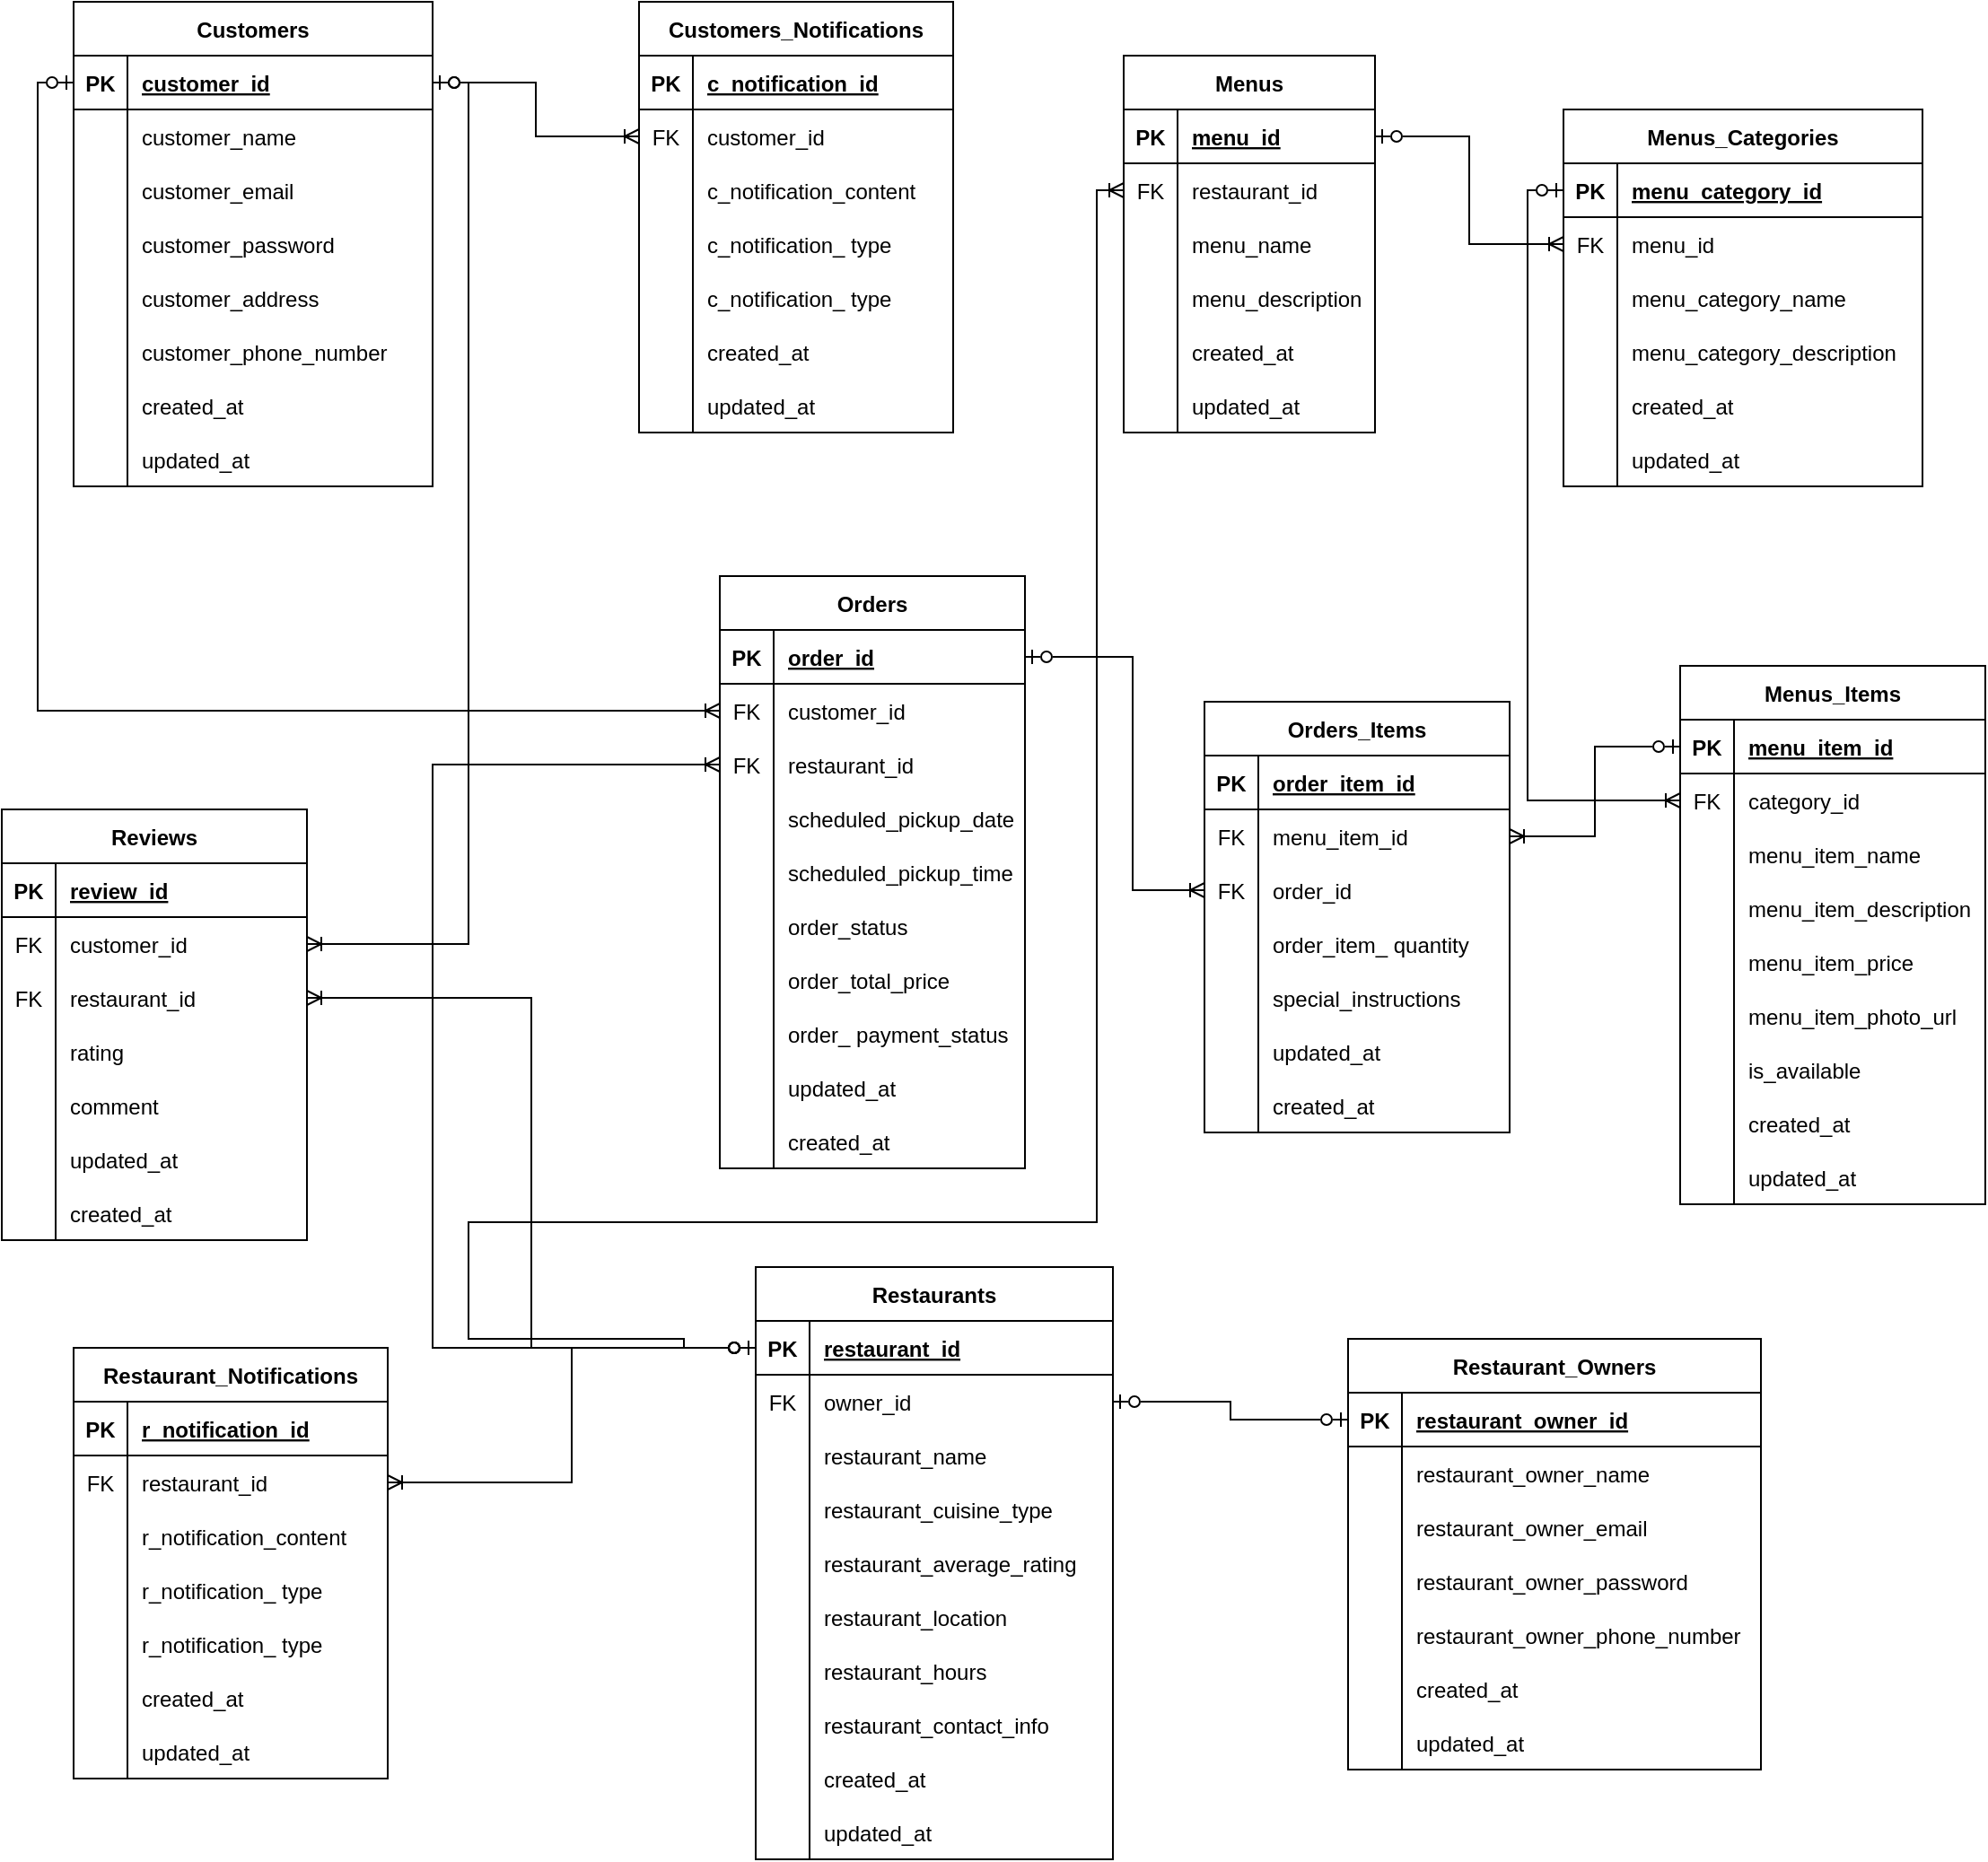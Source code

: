<mxfile version="20.2.1" type="device"><diagram id="R2lEEEUBdFMjLlhIrx00" name="Page-1"><mxGraphModel dx="110" dy="74" grid="1" gridSize="10" guides="1" tooltips="1" connect="1" arrows="1" fold="1" page="1" pageScale="1" pageWidth="850" pageHeight="1100" math="0" shadow="0" extFonts="Permanent Marker^https://fonts.googleapis.com/css?family=Permanent+Marker"><root><mxCell id="0"/><mxCell id="1" parent="0"/><mxCell id="C-vyLk0tnHw3VtMMgP7b-23" value="Customers" style="shape=table;startSize=30;container=1;collapsible=1;childLayout=tableLayout;fixedRows=1;rowLines=0;fontStyle=1;align=center;resizeLast=1;" parent="1" vertex="1"><mxGeometry x="110" y="40" width="200" height="270" as="geometry"/></mxCell><mxCell id="C-vyLk0tnHw3VtMMgP7b-24" value="" style="shape=partialRectangle;collapsible=0;dropTarget=0;pointerEvents=0;fillColor=none;points=[[0,0.5],[1,0.5]];portConstraint=eastwest;top=0;left=0;right=0;bottom=1;" parent="C-vyLk0tnHw3VtMMgP7b-23" vertex="1"><mxGeometry y="30" width="200" height="30" as="geometry"/></mxCell><mxCell id="C-vyLk0tnHw3VtMMgP7b-25" value="PK" style="shape=partialRectangle;overflow=hidden;connectable=0;fillColor=none;top=0;left=0;bottom=0;right=0;fontStyle=1;" parent="C-vyLk0tnHw3VtMMgP7b-24" vertex="1"><mxGeometry width="30" height="30" as="geometry"><mxRectangle width="30" height="30" as="alternateBounds"/></mxGeometry></mxCell><mxCell id="C-vyLk0tnHw3VtMMgP7b-26" value="customer_id" style="shape=partialRectangle;overflow=hidden;connectable=0;fillColor=none;top=0;left=0;bottom=0;right=0;align=left;spacingLeft=6;fontStyle=5;" parent="C-vyLk0tnHw3VtMMgP7b-24" vertex="1"><mxGeometry x="30" width="170" height="30" as="geometry"><mxRectangle width="170" height="30" as="alternateBounds"/></mxGeometry></mxCell><mxCell id="C-vyLk0tnHw3VtMMgP7b-27" value="" style="shape=partialRectangle;collapsible=0;dropTarget=0;pointerEvents=0;fillColor=none;points=[[0,0.5],[1,0.5]];portConstraint=eastwest;top=0;left=0;right=0;bottom=0;" parent="C-vyLk0tnHw3VtMMgP7b-23" vertex="1"><mxGeometry y="60" width="200" height="30" as="geometry"/></mxCell><mxCell id="C-vyLk0tnHw3VtMMgP7b-28" value="" style="shape=partialRectangle;overflow=hidden;connectable=0;fillColor=none;top=0;left=0;bottom=0;right=0;" parent="C-vyLk0tnHw3VtMMgP7b-27" vertex="1"><mxGeometry width="30" height="30" as="geometry"><mxRectangle width="30" height="30" as="alternateBounds"/></mxGeometry></mxCell><mxCell id="C-vyLk0tnHw3VtMMgP7b-29" value="customer_name" style="shape=partialRectangle;overflow=hidden;connectable=0;fillColor=none;top=0;left=0;bottom=0;right=0;align=left;spacingLeft=6;" parent="C-vyLk0tnHw3VtMMgP7b-27" vertex="1"><mxGeometry x="30" width="170" height="30" as="geometry"><mxRectangle width="170" height="30" as="alternateBounds"/></mxGeometry></mxCell><mxCell id="TtQDYNmCt1IYM_ArUURR-3" value="" style="shape=partialRectangle;collapsible=0;dropTarget=0;pointerEvents=0;fillColor=none;points=[[0,0.5],[1,0.5]];portConstraint=eastwest;top=0;left=0;right=0;bottom=0;" vertex="1" parent="C-vyLk0tnHw3VtMMgP7b-23"><mxGeometry y="90" width="200" height="30" as="geometry"/></mxCell><mxCell id="TtQDYNmCt1IYM_ArUURR-4" value="" style="shape=partialRectangle;overflow=hidden;connectable=0;fillColor=none;top=0;left=0;bottom=0;right=0;" vertex="1" parent="TtQDYNmCt1IYM_ArUURR-3"><mxGeometry width="30" height="30" as="geometry"><mxRectangle width="30" height="30" as="alternateBounds"/></mxGeometry></mxCell><mxCell id="TtQDYNmCt1IYM_ArUURR-5" value="customer_email" style="shape=partialRectangle;overflow=hidden;connectable=0;fillColor=none;top=0;left=0;bottom=0;right=0;align=left;spacingLeft=6;" vertex="1" parent="TtQDYNmCt1IYM_ArUURR-3"><mxGeometry x="30" width="170" height="30" as="geometry"><mxRectangle width="170" height="30" as="alternateBounds"/></mxGeometry></mxCell><mxCell id="TtQDYNmCt1IYM_ArUURR-6" value="" style="shape=partialRectangle;collapsible=0;dropTarget=0;pointerEvents=0;fillColor=none;points=[[0,0.5],[1,0.5]];portConstraint=eastwest;top=0;left=0;right=0;bottom=0;" vertex="1" parent="C-vyLk0tnHw3VtMMgP7b-23"><mxGeometry y="120" width="200" height="30" as="geometry"/></mxCell><mxCell id="TtQDYNmCt1IYM_ArUURR-7" value="" style="shape=partialRectangle;overflow=hidden;connectable=0;fillColor=none;top=0;left=0;bottom=0;right=0;" vertex="1" parent="TtQDYNmCt1IYM_ArUURR-6"><mxGeometry width="30" height="30" as="geometry"><mxRectangle width="30" height="30" as="alternateBounds"/></mxGeometry></mxCell><mxCell id="TtQDYNmCt1IYM_ArUURR-8" value="customer_password" style="shape=partialRectangle;overflow=hidden;connectable=0;fillColor=none;top=0;left=0;bottom=0;right=0;align=left;spacingLeft=6;" vertex="1" parent="TtQDYNmCt1IYM_ArUURR-6"><mxGeometry x="30" width="170" height="30" as="geometry"><mxRectangle width="170" height="30" as="alternateBounds"/></mxGeometry></mxCell><mxCell id="TtQDYNmCt1IYM_ArUURR-9" value="" style="shape=partialRectangle;collapsible=0;dropTarget=0;pointerEvents=0;fillColor=none;points=[[0,0.5],[1,0.5]];portConstraint=eastwest;top=0;left=0;right=0;bottom=0;" vertex="1" parent="C-vyLk0tnHw3VtMMgP7b-23"><mxGeometry y="150" width="200" height="30" as="geometry"/></mxCell><mxCell id="TtQDYNmCt1IYM_ArUURR-10" value="" style="shape=partialRectangle;overflow=hidden;connectable=0;fillColor=none;top=0;left=0;bottom=0;right=0;" vertex="1" parent="TtQDYNmCt1IYM_ArUURR-9"><mxGeometry width="30" height="30" as="geometry"><mxRectangle width="30" height="30" as="alternateBounds"/></mxGeometry></mxCell><mxCell id="TtQDYNmCt1IYM_ArUURR-11" value="customer_address" style="shape=partialRectangle;overflow=hidden;connectable=0;fillColor=none;top=0;left=0;bottom=0;right=0;align=left;spacingLeft=6;" vertex="1" parent="TtQDYNmCt1IYM_ArUURR-9"><mxGeometry x="30" width="170" height="30" as="geometry"><mxRectangle width="170" height="30" as="alternateBounds"/></mxGeometry></mxCell><mxCell id="TtQDYNmCt1IYM_ArUURR-12" value="" style="shape=partialRectangle;collapsible=0;dropTarget=0;pointerEvents=0;fillColor=none;points=[[0,0.5],[1,0.5]];portConstraint=eastwest;top=0;left=0;right=0;bottom=0;" vertex="1" parent="C-vyLk0tnHw3VtMMgP7b-23"><mxGeometry y="180" width="200" height="30" as="geometry"/></mxCell><mxCell id="TtQDYNmCt1IYM_ArUURR-13" value="" style="shape=partialRectangle;overflow=hidden;connectable=0;fillColor=none;top=0;left=0;bottom=0;right=0;" vertex="1" parent="TtQDYNmCt1IYM_ArUURR-12"><mxGeometry width="30" height="30" as="geometry"><mxRectangle width="30" height="30" as="alternateBounds"/></mxGeometry></mxCell><mxCell id="TtQDYNmCt1IYM_ArUURR-14" value="customer_phone_number" style="shape=partialRectangle;overflow=hidden;connectable=0;fillColor=none;top=0;left=0;bottom=0;right=0;align=left;spacingLeft=6;" vertex="1" parent="TtQDYNmCt1IYM_ArUURR-12"><mxGeometry x="30" width="170" height="30" as="geometry"><mxRectangle width="170" height="30" as="alternateBounds"/></mxGeometry></mxCell><mxCell id="TtQDYNmCt1IYM_ArUURR-15" value="" style="shape=partialRectangle;collapsible=0;dropTarget=0;pointerEvents=0;fillColor=none;points=[[0,0.5],[1,0.5]];portConstraint=eastwest;top=0;left=0;right=0;bottom=0;" vertex="1" parent="C-vyLk0tnHw3VtMMgP7b-23"><mxGeometry y="210" width="200" height="30" as="geometry"/></mxCell><mxCell id="TtQDYNmCt1IYM_ArUURR-16" value="" style="shape=partialRectangle;overflow=hidden;connectable=0;fillColor=none;top=0;left=0;bottom=0;right=0;" vertex="1" parent="TtQDYNmCt1IYM_ArUURR-15"><mxGeometry width="30" height="30" as="geometry"><mxRectangle width="30" height="30" as="alternateBounds"/></mxGeometry></mxCell><mxCell id="TtQDYNmCt1IYM_ArUURR-17" value="created_at" style="shape=partialRectangle;overflow=hidden;connectable=0;fillColor=none;top=0;left=0;bottom=0;right=0;align=left;spacingLeft=6;" vertex="1" parent="TtQDYNmCt1IYM_ArUURR-15"><mxGeometry x="30" width="170" height="30" as="geometry"><mxRectangle width="170" height="30" as="alternateBounds"/></mxGeometry></mxCell><mxCell id="TtQDYNmCt1IYM_ArUURR-18" value="" style="shape=partialRectangle;collapsible=0;dropTarget=0;pointerEvents=0;fillColor=none;points=[[0,0.5],[1,0.5]];portConstraint=eastwest;top=0;left=0;right=0;bottom=0;" vertex="1" parent="C-vyLk0tnHw3VtMMgP7b-23"><mxGeometry y="240" width="200" height="30" as="geometry"/></mxCell><mxCell id="TtQDYNmCt1IYM_ArUURR-19" value="" style="shape=partialRectangle;overflow=hidden;connectable=0;fillColor=none;top=0;left=0;bottom=0;right=0;" vertex="1" parent="TtQDYNmCt1IYM_ArUURR-18"><mxGeometry width="30" height="30" as="geometry"><mxRectangle width="30" height="30" as="alternateBounds"/></mxGeometry></mxCell><mxCell id="TtQDYNmCt1IYM_ArUURR-20" value="updated_at" style="shape=partialRectangle;overflow=hidden;connectable=0;fillColor=none;top=0;left=0;bottom=0;right=0;align=left;spacingLeft=6;" vertex="1" parent="TtQDYNmCt1IYM_ArUURR-18"><mxGeometry x="30" width="170" height="30" as="geometry"><mxRectangle width="170" height="30" as="alternateBounds"/></mxGeometry></mxCell><mxCell id="TtQDYNmCt1IYM_ArUURR-30" value="Restaurant_Owners" style="shape=table;startSize=30;container=1;collapsible=1;childLayout=tableLayout;fixedRows=1;rowLines=0;fontStyle=1;align=center;resizeLast=1;" vertex="1" parent="1"><mxGeometry x="820" y="785" width="230" height="240" as="geometry"/></mxCell><mxCell id="TtQDYNmCt1IYM_ArUURR-31" value="" style="shape=partialRectangle;collapsible=0;dropTarget=0;pointerEvents=0;fillColor=none;points=[[0,0.5],[1,0.5]];portConstraint=eastwest;top=0;left=0;right=0;bottom=1;" vertex="1" parent="TtQDYNmCt1IYM_ArUURR-30"><mxGeometry y="30" width="230" height="30" as="geometry"/></mxCell><mxCell id="TtQDYNmCt1IYM_ArUURR-32" value="PK" style="shape=partialRectangle;overflow=hidden;connectable=0;fillColor=none;top=0;left=0;bottom=0;right=0;fontStyle=1;" vertex="1" parent="TtQDYNmCt1IYM_ArUURR-31"><mxGeometry width="30" height="30" as="geometry"><mxRectangle width="30" height="30" as="alternateBounds"/></mxGeometry></mxCell><mxCell id="TtQDYNmCt1IYM_ArUURR-33" value="restaurant_owner_id" style="shape=partialRectangle;overflow=hidden;connectable=0;fillColor=none;top=0;left=0;bottom=0;right=0;align=left;spacingLeft=6;fontStyle=5;" vertex="1" parent="TtQDYNmCt1IYM_ArUURR-31"><mxGeometry x="30" width="200" height="30" as="geometry"><mxRectangle width="200" height="30" as="alternateBounds"/></mxGeometry></mxCell><mxCell id="TtQDYNmCt1IYM_ArUURR-34" value="" style="shape=partialRectangle;collapsible=0;dropTarget=0;pointerEvents=0;fillColor=none;points=[[0,0.5],[1,0.5]];portConstraint=eastwest;top=0;left=0;right=0;bottom=0;" vertex="1" parent="TtQDYNmCt1IYM_ArUURR-30"><mxGeometry y="60" width="230" height="30" as="geometry"/></mxCell><mxCell id="TtQDYNmCt1IYM_ArUURR-35" value="" style="shape=partialRectangle;overflow=hidden;connectable=0;fillColor=none;top=0;left=0;bottom=0;right=0;" vertex="1" parent="TtQDYNmCt1IYM_ArUURR-34"><mxGeometry width="30" height="30" as="geometry"><mxRectangle width="30" height="30" as="alternateBounds"/></mxGeometry></mxCell><mxCell id="TtQDYNmCt1IYM_ArUURR-36" value="restaurant_owner_name" style="shape=partialRectangle;overflow=hidden;connectable=0;fillColor=none;top=0;left=0;bottom=0;right=0;align=left;spacingLeft=6;" vertex="1" parent="TtQDYNmCt1IYM_ArUURR-34"><mxGeometry x="30" width="200" height="30" as="geometry"><mxRectangle width="200" height="30" as="alternateBounds"/></mxGeometry></mxCell><mxCell id="TtQDYNmCt1IYM_ArUURR-37" value="" style="shape=partialRectangle;collapsible=0;dropTarget=0;pointerEvents=0;fillColor=none;points=[[0,0.5],[1,0.5]];portConstraint=eastwest;top=0;left=0;right=0;bottom=0;" vertex="1" parent="TtQDYNmCt1IYM_ArUURR-30"><mxGeometry y="90" width="230" height="30" as="geometry"/></mxCell><mxCell id="TtQDYNmCt1IYM_ArUURR-38" value="" style="shape=partialRectangle;overflow=hidden;connectable=0;fillColor=none;top=0;left=0;bottom=0;right=0;" vertex="1" parent="TtQDYNmCt1IYM_ArUURR-37"><mxGeometry width="30" height="30" as="geometry"><mxRectangle width="30" height="30" as="alternateBounds"/></mxGeometry></mxCell><mxCell id="TtQDYNmCt1IYM_ArUURR-39" value="restaurant_owner_email" style="shape=partialRectangle;overflow=hidden;connectable=0;fillColor=none;top=0;left=0;bottom=0;right=0;align=left;spacingLeft=6;" vertex="1" parent="TtQDYNmCt1IYM_ArUURR-37"><mxGeometry x="30" width="200" height="30" as="geometry"><mxRectangle width="200" height="30" as="alternateBounds"/></mxGeometry></mxCell><mxCell id="TtQDYNmCt1IYM_ArUURR-40" value="" style="shape=partialRectangle;collapsible=0;dropTarget=0;pointerEvents=0;fillColor=none;points=[[0,0.5],[1,0.5]];portConstraint=eastwest;top=0;left=0;right=0;bottom=0;" vertex="1" parent="TtQDYNmCt1IYM_ArUURR-30"><mxGeometry y="120" width="230" height="30" as="geometry"/></mxCell><mxCell id="TtQDYNmCt1IYM_ArUURR-41" value="" style="shape=partialRectangle;overflow=hidden;connectable=0;fillColor=none;top=0;left=0;bottom=0;right=0;" vertex="1" parent="TtQDYNmCt1IYM_ArUURR-40"><mxGeometry width="30" height="30" as="geometry"><mxRectangle width="30" height="30" as="alternateBounds"/></mxGeometry></mxCell><mxCell id="TtQDYNmCt1IYM_ArUURR-42" value="restaurant_owner_password" style="shape=partialRectangle;overflow=hidden;connectable=0;fillColor=none;top=0;left=0;bottom=0;right=0;align=left;spacingLeft=6;" vertex="1" parent="TtQDYNmCt1IYM_ArUURR-40"><mxGeometry x="30" width="200" height="30" as="geometry"><mxRectangle width="200" height="30" as="alternateBounds"/></mxGeometry></mxCell><mxCell id="TtQDYNmCt1IYM_ArUURR-46" value="" style="shape=partialRectangle;collapsible=0;dropTarget=0;pointerEvents=0;fillColor=none;points=[[0,0.5],[1,0.5]];portConstraint=eastwest;top=0;left=0;right=0;bottom=0;" vertex="1" parent="TtQDYNmCt1IYM_ArUURR-30"><mxGeometry y="150" width="230" height="30" as="geometry"/></mxCell><mxCell id="TtQDYNmCt1IYM_ArUURR-47" value="" style="shape=partialRectangle;overflow=hidden;connectable=0;fillColor=none;top=0;left=0;bottom=0;right=0;" vertex="1" parent="TtQDYNmCt1IYM_ArUURR-46"><mxGeometry width="30" height="30" as="geometry"><mxRectangle width="30" height="30" as="alternateBounds"/></mxGeometry></mxCell><mxCell id="TtQDYNmCt1IYM_ArUURR-48" value="restaurant_owner_phone_number" style="shape=partialRectangle;overflow=hidden;connectable=0;fillColor=none;top=0;left=0;bottom=0;right=0;align=left;spacingLeft=6;" vertex="1" parent="TtQDYNmCt1IYM_ArUURR-46"><mxGeometry x="30" width="200" height="30" as="geometry"><mxRectangle width="200" height="30" as="alternateBounds"/></mxGeometry></mxCell><mxCell id="TtQDYNmCt1IYM_ArUURR-49" value="" style="shape=partialRectangle;collapsible=0;dropTarget=0;pointerEvents=0;fillColor=none;points=[[0,0.5],[1,0.5]];portConstraint=eastwest;top=0;left=0;right=0;bottom=0;" vertex="1" parent="TtQDYNmCt1IYM_ArUURR-30"><mxGeometry y="180" width="230" height="30" as="geometry"/></mxCell><mxCell id="TtQDYNmCt1IYM_ArUURR-50" value="" style="shape=partialRectangle;overflow=hidden;connectable=0;fillColor=none;top=0;left=0;bottom=0;right=0;" vertex="1" parent="TtQDYNmCt1IYM_ArUURR-49"><mxGeometry width="30" height="30" as="geometry"><mxRectangle width="30" height="30" as="alternateBounds"/></mxGeometry></mxCell><mxCell id="TtQDYNmCt1IYM_ArUURR-51" value="created_at" style="shape=partialRectangle;overflow=hidden;connectable=0;fillColor=none;top=0;left=0;bottom=0;right=0;align=left;spacingLeft=6;" vertex="1" parent="TtQDYNmCt1IYM_ArUURR-49"><mxGeometry x="30" width="200" height="30" as="geometry"><mxRectangle width="200" height="30" as="alternateBounds"/></mxGeometry></mxCell><mxCell id="TtQDYNmCt1IYM_ArUURR-52" value="" style="shape=partialRectangle;collapsible=0;dropTarget=0;pointerEvents=0;fillColor=none;points=[[0,0.5],[1,0.5]];portConstraint=eastwest;top=0;left=0;right=0;bottom=0;" vertex="1" parent="TtQDYNmCt1IYM_ArUURR-30"><mxGeometry y="210" width="230" height="30" as="geometry"/></mxCell><mxCell id="TtQDYNmCt1IYM_ArUURR-53" value="" style="shape=partialRectangle;overflow=hidden;connectable=0;fillColor=none;top=0;left=0;bottom=0;right=0;" vertex="1" parent="TtQDYNmCt1IYM_ArUURR-52"><mxGeometry width="30" height="30" as="geometry"><mxRectangle width="30" height="30" as="alternateBounds"/></mxGeometry></mxCell><mxCell id="TtQDYNmCt1IYM_ArUURR-54" value="updated_at" style="shape=partialRectangle;overflow=hidden;connectable=0;fillColor=none;top=0;left=0;bottom=0;right=0;align=left;spacingLeft=6;" vertex="1" parent="TtQDYNmCt1IYM_ArUURR-52"><mxGeometry x="30" width="200" height="30" as="geometry"><mxRectangle width="200" height="30" as="alternateBounds"/></mxGeometry></mxCell><mxCell id="TtQDYNmCt1IYM_ArUURR-55" value="Restaurants" style="shape=table;startSize=30;container=1;collapsible=1;childLayout=tableLayout;fixedRows=1;rowLines=0;fontStyle=1;align=center;resizeLast=1;" vertex="1" parent="1"><mxGeometry x="490" y="745" width="199" height="330" as="geometry"/></mxCell><mxCell id="TtQDYNmCt1IYM_ArUURR-56" value="" style="shape=partialRectangle;collapsible=0;dropTarget=0;pointerEvents=0;fillColor=none;points=[[0,0.5],[1,0.5]];portConstraint=eastwest;top=0;left=0;right=0;bottom=1;" vertex="1" parent="TtQDYNmCt1IYM_ArUURR-55"><mxGeometry y="30" width="199" height="30" as="geometry"/></mxCell><mxCell id="TtQDYNmCt1IYM_ArUURR-57" value="PK" style="shape=partialRectangle;overflow=hidden;connectable=0;fillColor=none;top=0;left=0;bottom=0;right=0;fontStyle=1;" vertex="1" parent="TtQDYNmCt1IYM_ArUURR-56"><mxGeometry width="30" height="30" as="geometry"><mxRectangle width="30" height="30" as="alternateBounds"/></mxGeometry></mxCell><mxCell id="TtQDYNmCt1IYM_ArUURR-58" value="restaurant_id" style="shape=partialRectangle;overflow=hidden;connectable=0;fillColor=none;top=0;left=0;bottom=0;right=0;align=left;spacingLeft=6;fontStyle=5;" vertex="1" parent="TtQDYNmCt1IYM_ArUURR-56"><mxGeometry x="30" width="169" height="30" as="geometry"><mxRectangle width="169" height="30" as="alternateBounds"/></mxGeometry></mxCell><mxCell id="TtQDYNmCt1IYM_ArUURR-59" value="" style="shape=partialRectangle;collapsible=0;dropTarget=0;pointerEvents=0;fillColor=none;points=[[0,0.5],[1,0.5]];portConstraint=eastwest;top=0;left=0;right=0;bottom=0;" vertex="1" parent="TtQDYNmCt1IYM_ArUURR-55"><mxGeometry y="60" width="199" height="30" as="geometry"/></mxCell><mxCell id="TtQDYNmCt1IYM_ArUURR-60" value="FK" style="shape=partialRectangle;overflow=hidden;connectable=0;fillColor=none;top=0;left=0;bottom=0;right=0;" vertex="1" parent="TtQDYNmCt1IYM_ArUURR-59"><mxGeometry width="30" height="30" as="geometry"><mxRectangle width="30" height="30" as="alternateBounds"/></mxGeometry></mxCell><mxCell id="TtQDYNmCt1IYM_ArUURR-61" value="owner_id" style="shape=partialRectangle;overflow=hidden;connectable=0;fillColor=none;top=0;left=0;bottom=0;right=0;align=left;spacingLeft=6;" vertex="1" parent="TtQDYNmCt1IYM_ArUURR-59"><mxGeometry x="30" width="169" height="30" as="geometry"><mxRectangle width="169" height="30" as="alternateBounds"/></mxGeometry></mxCell><mxCell id="TtQDYNmCt1IYM_ArUURR-62" value="" style="shape=partialRectangle;collapsible=0;dropTarget=0;pointerEvents=0;fillColor=none;points=[[0,0.5],[1,0.5]];portConstraint=eastwest;top=0;left=0;right=0;bottom=0;" vertex="1" parent="TtQDYNmCt1IYM_ArUURR-55"><mxGeometry y="90" width="199" height="30" as="geometry"/></mxCell><mxCell id="TtQDYNmCt1IYM_ArUURR-63" value="" style="shape=partialRectangle;overflow=hidden;connectable=0;fillColor=none;top=0;left=0;bottom=0;right=0;" vertex="1" parent="TtQDYNmCt1IYM_ArUURR-62"><mxGeometry width="30" height="30" as="geometry"><mxRectangle width="30" height="30" as="alternateBounds"/></mxGeometry></mxCell><mxCell id="TtQDYNmCt1IYM_ArUURR-64" value="restaurant_name" style="shape=partialRectangle;overflow=hidden;connectable=0;fillColor=none;top=0;left=0;bottom=0;right=0;align=left;spacingLeft=6;" vertex="1" parent="TtQDYNmCt1IYM_ArUURR-62"><mxGeometry x="30" width="169" height="30" as="geometry"><mxRectangle width="169" height="30" as="alternateBounds"/></mxGeometry></mxCell><mxCell id="TtQDYNmCt1IYM_ArUURR-65" value="" style="shape=partialRectangle;collapsible=0;dropTarget=0;pointerEvents=0;fillColor=none;points=[[0,0.5],[1,0.5]];portConstraint=eastwest;top=0;left=0;right=0;bottom=0;" vertex="1" parent="TtQDYNmCt1IYM_ArUURR-55"><mxGeometry y="120" width="199" height="30" as="geometry"/></mxCell><mxCell id="TtQDYNmCt1IYM_ArUURR-66" value="" style="shape=partialRectangle;overflow=hidden;connectable=0;fillColor=none;top=0;left=0;bottom=0;right=0;" vertex="1" parent="TtQDYNmCt1IYM_ArUURR-65"><mxGeometry width="30" height="30" as="geometry"><mxRectangle width="30" height="30" as="alternateBounds"/></mxGeometry></mxCell><mxCell id="TtQDYNmCt1IYM_ArUURR-67" value="restaurant_cuisine_type" style="shape=partialRectangle;overflow=hidden;connectable=0;fillColor=none;top=0;left=0;bottom=0;right=0;align=left;spacingLeft=6;" vertex="1" parent="TtQDYNmCt1IYM_ArUURR-65"><mxGeometry x="30" width="169" height="30" as="geometry"><mxRectangle width="169" height="30" as="alternateBounds"/></mxGeometry></mxCell><mxCell id="TtQDYNmCt1IYM_ArUURR-68" value="" style="shape=partialRectangle;collapsible=0;dropTarget=0;pointerEvents=0;fillColor=none;points=[[0,0.5],[1,0.5]];portConstraint=eastwest;top=0;left=0;right=0;bottom=0;" vertex="1" parent="TtQDYNmCt1IYM_ArUURR-55"><mxGeometry y="150" width="199" height="30" as="geometry"/></mxCell><mxCell id="TtQDYNmCt1IYM_ArUURR-69" value="" style="shape=partialRectangle;overflow=hidden;connectable=0;fillColor=none;top=0;left=0;bottom=0;right=0;" vertex="1" parent="TtQDYNmCt1IYM_ArUURR-68"><mxGeometry width="30" height="30" as="geometry"><mxRectangle width="30" height="30" as="alternateBounds"/></mxGeometry></mxCell><mxCell id="TtQDYNmCt1IYM_ArUURR-70" value="restaurant_average_rating" style="shape=partialRectangle;overflow=hidden;connectable=0;fillColor=none;top=0;left=0;bottom=0;right=0;align=left;spacingLeft=6;" vertex="1" parent="TtQDYNmCt1IYM_ArUURR-68"><mxGeometry x="30" width="169" height="30" as="geometry"><mxRectangle width="169" height="30" as="alternateBounds"/></mxGeometry></mxCell><mxCell id="TtQDYNmCt1IYM_ArUURR-71" value="" style="shape=partialRectangle;collapsible=0;dropTarget=0;pointerEvents=0;fillColor=none;points=[[0,0.5],[1,0.5]];portConstraint=eastwest;top=0;left=0;right=0;bottom=0;" vertex="1" parent="TtQDYNmCt1IYM_ArUURR-55"><mxGeometry y="180" width="199" height="30" as="geometry"/></mxCell><mxCell id="TtQDYNmCt1IYM_ArUURR-72" value="" style="shape=partialRectangle;overflow=hidden;connectable=0;fillColor=none;top=0;left=0;bottom=0;right=0;" vertex="1" parent="TtQDYNmCt1IYM_ArUURR-71"><mxGeometry width="30" height="30" as="geometry"><mxRectangle width="30" height="30" as="alternateBounds"/></mxGeometry></mxCell><mxCell id="TtQDYNmCt1IYM_ArUURR-73" value="restaurant_location" style="shape=partialRectangle;overflow=hidden;connectable=0;fillColor=none;top=0;left=0;bottom=0;right=0;align=left;spacingLeft=6;" vertex="1" parent="TtQDYNmCt1IYM_ArUURR-71"><mxGeometry x="30" width="169" height="30" as="geometry"><mxRectangle width="169" height="30" as="alternateBounds"/></mxGeometry></mxCell><mxCell id="TtQDYNmCt1IYM_ArUURR-74" value="" style="shape=partialRectangle;collapsible=0;dropTarget=0;pointerEvents=0;fillColor=none;points=[[0,0.5],[1,0.5]];portConstraint=eastwest;top=0;left=0;right=0;bottom=0;" vertex="1" parent="TtQDYNmCt1IYM_ArUURR-55"><mxGeometry y="210" width="199" height="30" as="geometry"/></mxCell><mxCell id="TtQDYNmCt1IYM_ArUURR-75" value="" style="shape=partialRectangle;overflow=hidden;connectable=0;fillColor=none;top=0;left=0;bottom=0;right=0;" vertex="1" parent="TtQDYNmCt1IYM_ArUURR-74"><mxGeometry width="30" height="30" as="geometry"><mxRectangle width="30" height="30" as="alternateBounds"/></mxGeometry></mxCell><mxCell id="TtQDYNmCt1IYM_ArUURR-76" value="restaurant_hours" style="shape=partialRectangle;overflow=hidden;connectable=0;fillColor=none;top=0;left=0;bottom=0;right=0;align=left;spacingLeft=6;" vertex="1" parent="TtQDYNmCt1IYM_ArUURR-74"><mxGeometry x="30" width="169" height="30" as="geometry"><mxRectangle width="169" height="30" as="alternateBounds"/></mxGeometry></mxCell><mxCell id="TtQDYNmCt1IYM_ArUURR-77" value="" style="shape=partialRectangle;collapsible=0;dropTarget=0;pointerEvents=0;fillColor=none;points=[[0,0.5],[1,0.5]];portConstraint=eastwest;top=0;left=0;right=0;bottom=0;" vertex="1" parent="TtQDYNmCt1IYM_ArUURR-55"><mxGeometry y="240" width="199" height="30" as="geometry"/></mxCell><mxCell id="TtQDYNmCt1IYM_ArUURR-78" value="" style="shape=partialRectangle;overflow=hidden;connectable=0;fillColor=none;top=0;left=0;bottom=0;right=0;" vertex="1" parent="TtQDYNmCt1IYM_ArUURR-77"><mxGeometry width="30" height="30" as="geometry"><mxRectangle width="30" height="30" as="alternateBounds"/></mxGeometry></mxCell><mxCell id="TtQDYNmCt1IYM_ArUURR-79" value="restaurant_contact_info" style="shape=partialRectangle;overflow=hidden;connectable=0;fillColor=none;top=0;left=0;bottom=0;right=0;align=left;spacingLeft=6;" vertex="1" parent="TtQDYNmCt1IYM_ArUURR-77"><mxGeometry x="30" width="169" height="30" as="geometry"><mxRectangle width="169" height="30" as="alternateBounds"/></mxGeometry></mxCell><mxCell id="TtQDYNmCt1IYM_ArUURR-80" value="" style="shape=partialRectangle;collapsible=0;dropTarget=0;pointerEvents=0;fillColor=none;points=[[0,0.5],[1,0.5]];portConstraint=eastwest;top=0;left=0;right=0;bottom=0;" vertex="1" parent="TtQDYNmCt1IYM_ArUURR-55"><mxGeometry y="270" width="199" height="30" as="geometry"/></mxCell><mxCell id="TtQDYNmCt1IYM_ArUURR-81" value="" style="shape=partialRectangle;overflow=hidden;connectable=0;fillColor=none;top=0;left=0;bottom=0;right=0;" vertex="1" parent="TtQDYNmCt1IYM_ArUURR-80"><mxGeometry width="30" height="30" as="geometry"><mxRectangle width="30" height="30" as="alternateBounds"/></mxGeometry></mxCell><mxCell id="TtQDYNmCt1IYM_ArUURR-82" value="created_at" style="shape=partialRectangle;overflow=hidden;connectable=0;fillColor=none;top=0;left=0;bottom=0;right=0;align=left;spacingLeft=6;" vertex="1" parent="TtQDYNmCt1IYM_ArUURR-80"><mxGeometry x="30" width="169" height="30" as="geometry"><mxRectangle width="169" height="30" as="alternateBounds"/></mxGeometry></mxCell><mxCell id="TtQDYNmCt1IYM_ArUURR-83" value="" style="shape=partialRectangle;collapsible=0;dropTarget=0;pointerEvents=0;fillColor=none;points=[[0,0.5],[1,0.5]];portConstraint=eastwest;top=0;left=0;right=0;bottom=0;" vertex="1" parent="TtQDYNmCt1IYM_ArUURR-55"><mxGeometry y="300" width="199" height="30" as="geometry"/></mxCell><mxCell id="TtQDYNmCt1IYM_ArUURR-84" value="" style="shape=partialRectangle;overflow=hidden;connectable=0;fillColor=none;top=0;left=0;bottom=0;right=0;" vertex="1" parent="TtQDYNmCt1IYM_ArUURR-83"><mxGeometry width="30" height="30" as="geometry"><mxRectangle width="30" height="30" as="alternateBounds"/></mxGeometry></mxCell><mxCell id="TtQDYNmCt1IYM_ArUURR-85" value="updated_at" style="shape=partialRectangle;overflow=hidden;connectable=0;fillColor=none;top=0;left=0;bottom=0;right=0;align=left;spacingLeft=6;" vertex="1" parent="TtQDYNmCt1IYM_ArUURR-83"><mxGeometry x="30" width="169" height="30" as="geometry"><mxRectangle width="169" height="30" as="alternateBounds"/></mxGeometry></mxCell><mxCell id="TtQDYNmCt1IYM_ArUURR-90" style="edgeStyle=orthogonalEdgeStyle;rounded=0;orthogonalLoop=1;jettySize=auto;html=1;exitX=0;exitY=0.5;exitDx=0;exitDy=0;entryX=1;entryY=0.5;entryDx=0;entryDy=0;endArrow=ERzeroToOne;endFill=0;startArrow=ERzeroToOne;startFill=0;" edge="1" parent="1" source="TtQDYNmCt1IYM_ArUURR-31" target="TtQDYNmCt1IYM_ArUURR-59"><mxGeometry relative="1" as="geometry"/></mxCell><mxCell id="TtQDYNmCt1IYM_ArUURR-91" value="Menus" style="shape=table;startSize=30;container=1;collapsible=1;childLayout=tableLayout;fixedRows=1;rowLines=0;fontStyle=1;align=center;resizeLast=1;" vertex="1" parent="1"><mxGeometry x="695" y="70" width="140" height="210" as="geometry"/></mxCell><mxCell id="TtQDYNmCt1IYM_ArUURR-92" value="" style="shape=partialRectangle;collapsible=0;dropTarget=0;pointerEvents=0;fillColor=none;points=[[0,0.5],[1,0.5]];portConstraint=eastwest;top=0;left=0;right=0;bottom=1;" vertex="1" parent="TtQDYNmCt1IYM_ArUURR-91"><mxGeometry y="30" width="140" height="30" as="geometry"/></mxCell><mxCell id="TtQDYNmCt1IYM_ArUURR-93" value="PK" style="shape=partialRectangle;overflow=hidden;connectable=0;fillColor=none;top=0;left=0;bottom=0;right=0;fontStyle=1;" vertex="1" parent="TtQDYNmCt1IYM_ArUURR-92"><mxGeometry width="30" height="30" as="geometry"><mxRectangle width="30" height="30" as="alternateBounds"/></mxGeometry></mxCell><mxCell id="TtQDYNmCt1IYM_ArUURR-94" value="menu_id" style="shape=partialRectangle;overflow=hidden;connectable=0;fillColor=none;top=0;left=0;bottom=0;right=0;align=left;spacingLeft=6;fontStyle=5;" vertex="1" parent="TtQDYNmCt1IYM_ArUURR-92"><mxGeometry x="30" width="110" height="30" as="geometry"><mxRectangle width="110" height="30" as="alternateBounds"/></mxGeometry></mxCell><mxCell id="TtQDYNmCt1IYM_ArUURR-95" value="" style="shape=partialRectangle;collapsible=0;dropTarget=0;pointerEvents=0;fillColor=none;points=[[0,0.5],[1,0.5]];portConstraint=eastwest;top=0;left=0;right=0;bottom=0;" vertex="1" parent="TtQDYNmCt1IYM_ArUURR-91"><mxGeometry y="60" width="140" height="30" as="geometry"/></mxCell><mxCell id="TtQDYNmCt1IYM_ArUURR-96" value="FK" style="shape=partialRectangle;overflow=hidden;connectable=0;fillColor=none;top=0;left=0;bottom=0;right=0;" vertex="1" parent="TtQDYNmCt1IYM_ArUURR-95"><mxGeometry width="30" height="30" as="geometry"><mxRectangle width="30" height="30" as="alternateBounds"/></mxGeometry></mxCell><mxCell id="TtQDYNmCt1IYM_ArUURR-97" value="restaurant_id" style="shape=partialRectangle;overflow=hidden;connectable=0;fillColor=none;top=0;left=0;bottom=0;right=0;align=left;spacingLeft=6;" vertex="1" parent="TtQDYNmCt1IYM_ArUURR-95"><mxGeometry x="30" width="110" height="30" as="geometry"><mxRectangle width="110" height="30" as="alternateBounds"/></mxGeometry></mxCell><mxCell id="TtQDYNmCt1IYM_ArUURR-98" value="" style="shape=partialRectangle;collapsible=0;dropTarget=0;pointerEvents=0;fillColor=none;points=[[0,0.5],[1,0.5]];portConstraint=eastwest;top=0;left=0;right=0;bottom=0;" vertex="1" parent="TtQDYNmCt1IYM_ArUURR-91"><mxGeometry y="90" width="140" height="30" as="geometry"/></mxCell><mxCell id="TtQDYNmCt1IYM_ArUURR-99" value="" style="shape=partialRectangle;overflow=hidden;connectable=0;fillColor=none;top=0;left=0;bottom=0;right=0;" vertex="1" parent="TtQDYNmCt1IYM_ArUURR-98"><mxGeometry width="30" height="30" as="geometry"><mxRectangle width="30" height="30" as="alternateBounds"/></mxGeometry></mxCell><mxCell id="TtQDYNmCt1IYM_ArUURR-100" value="menu_name" style="shape=partialRectangle;overflow=hidden;connectable=0;fillColor=none;top=0;left=0;bottom=0;right=0;align=left;spacingLeft=6;" vertex="1" parent="TtQDYNmCt1IYM_ArUURR-98"><mxGeometry x="30" width="110" height="30" as="geometry"><mxRectangle width="110" height="30" as="alternateBounds"/></mxGeometry></mxCell><mxCell id="TtQDYNmCt1IYM_ArUURR-101" value="" style="shape=partialRectangle;collapsible=0;dropTarget=0;pointerEvents=0;fillColor=none;points=[[0,0.5],[1,0.5]];portConstraint=eastwest;top=0;left=0;right=0;bottom=0;" vertex="1" parent="TtQDYNmCt1IYM_ArUURR-91"><mxGeometry y="120" width="140" height="30" as="geometry"/></mxCell><mxCell id="TtQDYNmCt1IYM_ArUURR-102" value="" style="shape=partialRectangle;overflow=hidden;connectable=0;fillColor=none;top=0;left=0;bottom=0;right=0;" vertex="1" parent="TtQDYNmCt1IYM_ArUURR-101"><mxGeometry width="30" height="30" as="geometry"><mxRectangle width="30" height="30" as="alternateBounds"/></mxGeometry></mxCell><mxCell id="TtQDYNmCt1IYM_ArUURR-103" value="menu_description" style="shape=partialRectangle;overflow=hidden;connectable=0;fillColor=none;top=0;left=0;bottom=0;right=0;align=left;spacingLeft=6;" vertex="1" parent="TtQDYNmCt1IYM_ArUURR-101"><mxGeometry x="30" width="110" height="30" as="geometry"><mxRectangle width="110" height="30" as="alternateBounds"/></mxGeometry></mxCell><mxCell id="TtQDYNmCt1IYM_ArUURR-110" value="" style="shape=partialRectangle;collapsible=0;dropTarget=0;pointerEvents=0;fillColor=none;points=[[0,0.5],[1,0.5]];portConstraint=eastwest;top=0;left=0;right=0;bottom=0;" vertex="1" parent="TtQDYNmCt1IYM_ArUURR-91"><mxGeometry y="150" width="140" height="30" as="geometry"/></mxCell><mxCell id="TtQDYNmCt1IYM_ArUURR-111" value="" style="shape=partialRectangle;overflow=hidden;connectable=0;fillColor=none;top=0;left=0;bottom=0;right=0;" vertex="1" parent="TtQDYNmCt1IYM_ArUURR-110"><mxGeometry width="30" height="30" as="geometry"><mxRectangle width="30" height="30" as="alternateBounds"/></mxGeometry></mxCell><mxCell id="TtQDYNmCt1IYM_ArUURR-112" value="created_at" style="shape=partialRectangle;overflow=hidden;connectable=0;fillColor=none;top=0;left=0;bottom=0;right=0;align=left;spacingLeft=6;" vertex="1" parent="TtQDYNmCt1IYM_ArUURR-110"><mxGeometry x="30" width="110" height="30" as="geometry"><mxRectangle width="110" height="30" as="alternateBounds"/></mxGeometry></mxCell><mxCell id="TtQDYNmCt1IYM_ArUURR-113" value="" style="shape=partialRectangle;collapsible=0;dropTarget=0;pointerEvents=0;fillColor=none;points=[[0,0.5],[1,0.5]];portConstraint=eastwest;top=0;left=0;right=0;bottom=0;" vertex="1" parent="TtQDYNmCt1IYM_ArUURR-91"><mxGeometry y="180" width="140" height="30" as="geometry"/></mxCell><mxCell id="TtQDYNmCt1IYM_ArUURR-114" value="" style="shape=partialRectangle;overflow=hidden;connectable=0;fillColor=none;top=0;left=0;bottom=0;right=0;" vertex="1" parent="TtQDYNmCt1IYM_ArUURR-113"><mxGeometry width="30" height="30" as="geometry"><mxRectangle width="30" height="30" as="alternateBounds"/></mxGeometry></mxCell><mxCell id="TtQDYNmCt1IYM_ArUURR-115" value="updated_at" style="shape=partialRectangle;overflow=hidden;connectable=0;fillColor=none;top=0;left=0;bottom=0;right=0;align=left;spacingLeft=6;" vertex="1" parent="TtQDYNmCt1IYM_ArUURR-113"><mxGeometry x="30" width="110" height="30" as="geometry"><mxRectangle width="110" height="30" as="alternateBounds"/></mxGeometry></mxCell><mxCell id="TtQDYNmCt1IYM_ArUURR-116" style="edgeStyle=orthogonalEdgeStyle;rounded=0;orthogonalLoop=1;jettySize=auto;html=1;exitX=0;exitY=0.5;exitDx=0;exitDy=0;entryX=0;entryY=0.5;entryDx=0;entryDy=0;startArrow=ERzeroToOne;startFill=0;endArrow=ERoneToMany;endFill=0;" edge="1" parent="1" source="TtQDYNmCt1IYM_ArUURR-56" target="TtQDYNmCt1IYM_ArUURR-95"><mxGeometry relative="1" as="geometry"><Array as="points"><mxPoint x="450" y="790"/><mxPoint x="450" y="785"/><mxPoint x="330" y="785"/><mxPoint x="330" y="720"/><mxPoint x="680" y="720"/><mxPoint x="680" y="145"/></Array></mxGeometry></mxCell><mxCell id="TtQDYNmCt1IYM_ArUURR-117" value="Menus_Categories" style="shape=table;startSize=30;container=1;collapsible=1;childLayout=tableLayout;fixedRows=1;rowLines=0;fontStyle=1;align=center;resizeLast=1;" vertex="1" parent="1"><mxGeometry x="940" y="100" width="200" height="210" as="geometry"/></mxCell><mxCell id="TtQDYNmCt1IYM_ArUURR-118" value="" style="shape=partialRectangle;collapsible=0;dropTarget=0;pointerEvents=0;fillColor=none;points=[[0,0.5],[1,0.5]];portConstraint=eastwest;top=0;left=0;right=0;bottom=1;" vertex="1" parent="TtQDYNmCt1IYM_ArUURR-117"><mxGeometry y="30" width="200" height="30" as="geometry"/></mxCell><mxCell id="TtQDYNmCt1IYM_ArUURR-119" value="PK" style="shape=partialRectangle;overflow=hidden;connectable=0;fillColor=none;top=0;left=0;bottom=0;right=0;fontStyle=1;" vertex="1" parent="TtQDYNmCt1IYM_ArUURR-118"><mxGeometry width="30" height="30" as="geometry"><mxRectangle width="30" height="30" as="alternateBounds"/></mxGeometry></mxCell><mxCell id="TtQDYNmCt1IYM_ArUURR-120" value="menu_category_id" style="shape=partialRectangle;overflow=hidden;connectable=0;fillColor=none;top=0;left=0;bottom=0;right=0;align=left;spacingLeft=6;fontStyle=5;" vertex="1" parent="TtQDYNmCt1IYM_ArUURR-118"><mxGeometry x="30" width="170" height="30" as="geometry"><mxRectangle width="170" height="30" as="alternateBounds"/></mxGeometry></mxCell><mxCell id="TtQDYNmCt1IYM_ArUURR-121" value="" style="shape=partialRectangle;collapsible=0;dropTarget=0;pointerEvents=0;fillColor=none;points=[[0,0.5],[1,0.5]];portConstraint=eastwest;top=0;left=0;right=0;bottom=0;" vertex="1" parent="TtQDYNmCt1IYM_ArUURR-117"><mxGeometry y="60" width="200" height="30" as="geometry"/></mxCell><mxCell id="TtQDYNmCt1IYM_ArUURR-122" value="FK" style="shape=partialRectangle;overflow=hidden;connectable=0;fillColor=none;top=0;left=0;bottom=0;right=0;" vertex="1" parent="TtQDYNmCt1IYM_ArUURR-121"><mxGeometry width="30" height="30" as="geometry"><mxRectangle width="30" height="30" as="alternateBounds"/></mxGeometry></mxCell><mxCell id="TtQDYNmCt1IYM_ArUURR-123" value="menu_id" style="shape=partialRectangle;overflow=hidden;connectable=0;fillColor=none;top=0;left=0;bottom=0;right=0;align=left;spacingLeft=6;" vertex="1" parent="TtQDYNmCt1IYM_ArUURR-121"><mxGeometry x="30" width="170" height="30" as="geometry"><mxRectangle width="170" height="30" as="alternateBounds"/></mxGeometry></mxCell><mxCell id="TtQDYNmCt1IYM_ArUURR-124" value="" style="shape=partialRectangle;collapsible=0;dropTarget=0;pointerEvents=0;fillColor=none;points=[[0,0.5],[1,0.5]];portConstraint=eastwest;top=0;left=0;right=0;bottom=0;" vertex="1" parent="TtQDYNmCt1IYM_ArUURR-117"><mxGeometry y="90" width="200" height="30" as="geometry"/></mxCell><mxCell id="TtQDYNmCt1IYM_ArUURR-125" value="" style="shape=partialRectangle;overflow=hidden;connectable=0;fillColor=none;top=0;left=0;bottom=0;right=0;" vertex="1" parent="TtQDYNmCt1IYM_ArUURR-124"><mxGeometry width="30" height="30" as="geometry"><mxRectangle width="30" height="30" as="alternateBounds"/></mxGeometry></mxCell><mxCell id="TtQDYNmCt1IYM_ArUURR-126" value="menu_category_name" style="shape=partialRectangle;overflow=hidden;connectable=0;fillColor=none;top=0;left=0;bottom=0;right=0;align=left;spacingLeft=6;" vertex="1" parent="TtQDYNmCt1IYM_ArUURR-124"><mxGeometry x="30" width="170" height="30" as="geometry"><mxRectangle width="170" height="30" as="alternateBounds"/></mxGeometry></mxCell><mxCell id="TtQDYNmCt1IYM_ArUURR-127" value="" style="shape=partialRectangle;collapsible=0;dropTarget=0;pointerEvents=0;fillColor=none;points=[[0,0.5],[1,0.5]];portConstraint=eastwest;top=0;left=0;right=0;bottom=0;" vertex="1" parent="TtQDYNmCt1IYM_ArUURR-117"><mxGeometry y="120" width="200" height="30" as="geometry"/></mxCell><mxCell id="TtQDYNmCt1IYM_ArUURR-128" value="" style="shape=partialRectangle;overflow=hidden;connectable=0;fillColor=none;top=0;left=0;bottom=0;right=0;" vertex="1" parent="TtQDYNmCt1IYM_ArUURR-127"><mxGeometry width="30" height="30" as="geometry"><mxRectangle width="30" height="30" as="alternateBounds"/></mxGeometry></mxCell><mxCell id="TtQDYNmCt1IYM_ArUURR-129" value="menu_category_description" style="shape=partialRectangle;overflow=hidden;connectable=0;fillColor=none;top=0;left=0;bottom=0;right=0;align=left;spacingLeft=6;" vertex="1" parent="TtQDYNmCt1IYM_ArUURR-127"><mxGeometry x="30" width="170" height="30" as="geometry"><mxRectangle width="170" height="30" as="alternateBounds"/></mxGeometry></mxCell><mxCell id="TtQDYNmCt1IYM_ArUURR-130" value="" style="shape=partialRectangle;collapsible=0;dropTarget=0;pointerEvents=0;fillColor=none;points=[[0,0.5],[1,0.5]];portConstraint=eastwest;top=0;left=0;right=0;bottom=0;" vertex="1" parent="TtQDYNmCt1IYM_ArUURR-117"><mxGeometry y="150" width="200" height="30" as="geometry"/></mxCell><mxCell id="TtQDYNmCt1IYM_ArUURR-131" value="" style="shape=partialRectangle;overflow=hidden;connectable=0;fillColor=none;top=0;left=0;bottom=0;right=0;" vertex="1" parent="TtQDYNmCt1IYM_ArUURR-130"><mxGeometry width="30" height="30" as="geometry"><mxRectangle width="30" height="30" as="alternateBounds"/></mxGeometry></mxCell><mxCell id="TtQDYNmCt1IYM_ArUURR-132" value="created_at" style="shape=partialRectangle;overflow=hidden;connectable=0;fillColor=none;top=0;left=0;bottom=0;right=0;align=left;spacingLeft=6;" vertex="1" parent="TtQDYNmCt1IYM_ArUURR-130"><mxGeometry x="30" width="170" height="30" as="geometry"><mxRectangle width="170" height="30" as="alternateBounds"/></mxGeometry></mxCell><mxCell id="TtQDYNmCt1IYM_ArUURR-133" value="" style="shape=partialRectangle;collapsible=0;dropTarget=0;pointerEvents=0;fillColor=none;points=[[0,0.5],[1,0.5]];portConstraint=eastwest;top=0;left=0;right=0;bottom=0;" vertex="1" parent="TtQDYNmCt1IYM_ArUURR-117"><mxGeometry y="180" width="200" height="30" as="geometry"/></mxCell><mxCell id="TtQDYNmCt1IYM_ArUURR-134" value="" style="shape=partialRectangle;overflow=hidden;connectable=0;fillColor=none;top=0;left=0;bottom=0;right=0;" vertex="1" parent="TtQDYNmCt1IYM_ArUURR-133"><mxGeometry width="30" height="30" as="geometry"><mxRectangle width="30" height="30" as="alternateBounds"/></mxGeometry></mxCell><mxCell id="TtQDYNmCt1IYM_ArUURR-135" value="updated_at" style="shape=partialRectangle;overflow=hidden;connectable=0;fillColor=none;top=0;left=0;bottom=0;right=0;align=left;spacingLeft=6;" vertex="1" parent="TtQDYNmCt1IYM_ArUURR-133"><mxGeometry x="30" width="170" height="30" as="geometry"><mxRectangle width="170" height="30" as="alternateBounds"/></mxGeometry></mxCell><mxCell id="TtQDYNmCt1IYM_ArUURR-137" value="Menus_Items" style="shape=table;startSize=30;container=1;collapsible=1;childLayout=tableLayout;fixedRows=1;rowLines=0;fontStyle=1;align=center;resizeLast=1;" vertex="1" parent="1"><mxGeometry x="1005" y="410" width="170" height="300" as="geometry"/></mxCell><mxCell id="TtQDYNmCt1IYM_ArUURR-138" value="" style="shape=partialRectangle;collapsible=0;dropTarget=0;pointerEvents=0;fillColor=none;points=[[0,0.5],[1,0.5]];portConstraint=eastwest;top=0;left=0;right=0;bottom=1;" vertex="1" parent="TtQDYNmCt1IYM_ArUURR-137"><mxGeometry y="30" width="170" height="30" as="geometry"/></mxCell><mxCell id="TtQDYNmCt1IYM_ArUURR-139" value="PK" style="shape=partialRectangle;overflow=hidden;connectable=0;fillColor=none;top=0;left=0;bottom=0;right=0;fontStyle=1;" vertex="1" parent="TtQDYNmCt1IYM_ArUURR-138"><mxGeometry width="30" height="30" as="geometry"><mxRectangle width="30" height="30" as="alternateBounds"/></mxGeometry></mxCell><mxCell id="TtQDYNmCt1IYM_ArUURR-140" value="menu_item_id" style="shape=partialRectangle;overflow=hidden;connectable=0;fillColor=none;top=0;left=0;bottom=0;right=0;align=left;spacingLeft=6;fontStyle=5;" vertex="1" parent="TtQDYNmCt1IYM_ArUURR-138"><mxGeometry x="30" width="140" height="30" as="geometry"><mxRectangle width="140" height="30" as="alternateBounds"/></mxGeometry></mxCell><mxCell id="TtQDYNmCt1IYM_ArUURR-141" value="" style="shape=partialRectangle;collapsible=0;dropTarget=0;pointerEvents=0;fillColor=none;points=[[0,0.5],[1,0.5]];portConstraint=eastwest;top=0;left=0;right=0;bottom=0;" vertex="1" parent="TtQDYNmCt1IYM_ArUURR-137"><mxGeometry y="60" width="170" height="30" as="geometry"/></mxCell><mxCell id="TtQDYNmCt1IYM_ArUURR-142" value="FK" style="shape=partialRectangle;overflow=hidden;connectable=0;fillColor=none;top=0;left=0;bottom=0;right=0;" vertex="1" parent="TtQDYNmCt1IYM_ArUURR-141"><mxGeometry width="30" height="30" as="geometry"><mxRectangle width="30" height="30" as="alternateBounds"/></mxGeometry></mxCell><mxCell id="TtQDYNmCt1IYM_ArUURR-143" value="category_id" style="shape=partialRectangle;overflow=hidden;connectable=0;fillColor=none;top=0;left=0;bottom=0;right=0;align=left;spacingLeft=6;" vertex="1" parent="TtQDYNmCt1IYM_ArUURR-141"><mxGeometry x="30" width="140" height="30" as="geometry"><mxRectangle width="140" height="30" as="alternateBounds"/></mxGeometry></mxCell><mxCell id="TtQDYNmCt1IYM_ArUURR-144" value="" style="shape=partialRectangle;collapsible=0;dropTarget=0;pointerEvents=0;fillColor=none;points=[[0,0.5],[1,0.5]];portConstraint=eastwest;top=0;left=0;right=0;bottom=0;" vertex="1" parent="TtQDYNmCt1IYM_ArUURR-137"><mxGeometry y="90" width="170" height="30" as="geometry"/></mxCell><mxCell id="TtQDYNmCt1IYM_ArUURR-145" value="" style="shape=partialRectangle;overflow=hidden;connectable=0;fillColor=none;top=0;left=0;bottom=0;right=0;" vertex="1" parent="TtQDYNmCt1IYM_ArUURR-144"><mxGeometry width="30" height="30" as="geometry"><mxRectangle width="30" height="30" as="alternateBounds"/></mxGeometry></mxCell><mxCell id="TtQDYNmCt1IYM_ArUURR-146" value="menu_item_name" style="shape=partialRectangle;overflow=hidden;connectable=0;fillColor=none;top=0;left=0;bottom=0;right=0;align=left;spacingLeft=6;" vertex="1" parent="TtQDYNmCt1IYM_ArUURR-144"><mxGeometry x="30" width="140" height="30" as="geometry"><mxRectangle width="140" height="30" as="alternateBounds"/></mxGeometry></mxCell><mxCell id="TtQDYNmCt1IYM_ArUURR-147" value="" style="shape=partialRectangle;collapsible=0;dropTarget=0;pointerEvents=0;fillColor=none;points=[[0,0.5],[1,0.5]];portConstraint=eastwest;top=0;left=0;right=0;bottom=0;" vertex="1" parent="TtQDYNmCt1IYM_ArUURR-137"><mxGeometry y="120" width="170" height="30" as="geometry"/></mxCell><mxCell id="TtQDYNmCt1IYM_ArUURR-148" value="" style="shape=partialRectangle;overflow=hidden;connectable=0;fillColor=none;top=0;left=0;bottom=0;right=0;" vertex="1" parent="TtQDYNmCt1IYM_ArUURR-147"><mxGeometry width="30" height="30" as="geometry"><mxRectangle width="30" height="30" as="alternateBounds"/></mxGeometry></mxCell><mxCell id="TtQDYNmCt1IYM_ArUURR-149" value="menu_item_description" style="shape=partialRectangle;overflow=hidden;connectable=0;fillColor=none;top=0;left=0;bottom=0;right=0;align=left;spacingLeft=6;" vertex="1" parent="TtQDYNmCt1IYM_ArUURR-147"><mxGeometry x="30" width="140" height="30" as="geometry"><mxRectangle width="140" height="30" as="alternateBounds"/></mxGeometry></mxCell><mxCell id="TtQDYNmCt1IYM_ArUURR-156" value="" style="shape=partialRectangle;collapsible=0;dropTarget=0;pointerEvents=0;fillColor=none;points=[[0,0.5],[1,0.5]];portConstraint=eastwest;top=0;left=0;right=0;bottom=0;" vertex="1" parent="TtQDYNmCt1IYM_ArUURR-137"><mxGeometry y="150" width="170" height="30" as="geometry"/></mxCell><mxCell id="TtQDYNmCt1IYM_ArUURR-157" value="" style="shape=partialRectangle;overflow=hidden;connectable=0;fillColor=none;top=0;left=0;bottom=0;right=0;" vertex="1" parent="TtQDYNmCt1IYM_ArUURR-156"><mxGeometry width="30" height="30" as="geometry"><mxRectangle width="30" height="30" as="alternateBounds"/></mxGeometry></mxCell><mxCell id="TtQDYNmCt1IYM_ArUURR-158" value="menu_item_price" style="shape=partialRectangle;overflow=hidden;connectable=0;fillColor=none;top=0;left=0;bottom=0;right=0;align=left;spacingLeft=6;" vertex="1" parent="TtQDYNmCt1IYM_ArUURR-156"><mxGeometry x="30" width="140" height="30" as="geometry"><mxRectangle width="140" height="30" as="alternateBounds"/></mxGeometry></mxCell><mxCell id="TtQDYNmCt1IYM_ArUURR-159" value="" style="shape=partialRectangle;collapsible=0;dropTarget=0;pointerEvents=0;fillColor=none;points=[[0,0.5],[1,0.5]];portConstraint=eastwest;top=0;left=0;right=0;bottom=0;" vertex="1" parent="TtQDYNmCt1IYM_ArUURR-137"><mxGeometry y="180" width="170" height="30" as="geometry"/></mxCell><mxCell id="TtQDYNmCt1IYM_ArUURR-160" value="" style="shape=partialRectangle;overflow=hidden;connectable=0;fillColor=none;top=0;left=0;bottom=0;right=0;" vertex="1" parent="TtQDYNmCt1IYM_ArUURR-159"><mxGeometry width="30" height="30" as="geometry"><mxRectangle width="30" height="30" as="alternateBounds"/></mxGeometry></mxCell><mxCell id="TtQDYNmCt1IYM_ArUURR-161" value="menu_item_photo_url" style="shape=partialRectangle;overflow=hidden;connectable=0;fillColor=none;top=0;left=0;bottom=0;right=0;align=left;spacingLeft=6;" vertex="1" parent="TtQDYNmCt1IYM_ArUURR-159"><mxGeometry x="30" width="140" height="30" as="geometry"><mxRectangle width="140" height="30" as="alternateBounds"/></mxGeometry></mxCell><mxCell id="TtQDYNmCt1IYM_ArUURR-162" value="" style="shape=partialRectangle;collapsible=0;dropTarget=0;pointerEvents=0;fillColor=none;points=[[0,0.5],[1,0.5]];portConstraint=eastwest;top=0;left=0;right=0;bottom=0;" vertex="1" parent="TtQDYNmCt1IYM_ArUURR-137"><mxGeometry y="210" width="170" height="30" as="geometry"/></mxCell><mxCell id="TtQDYNmCt1IYM_ArUURR-163" value="" style="shape=partialRectangle;overflow=hidden;connectable=0;fillColor=none;top=0;left=0;bottom=0;right=0;" vertex="1" parent="TtQDYNmCt1IYM_ArUURR-162"><mxGeometry width="30" height="30" as="geometry"><mxRectangle width="30" height="30" as="alternateBounds"/></mxGeometry></mxCell><mxCell id="TtQDYNmCt1IYM_ArUURR-164" value="is_available " style="shape=partialRectangle;overflow=hidden;connectable=0;fillColor=none;top=0;left=0;bottom=0;right=0;align=left;spacingLeft=6;" vertex="1" parent="TtQDYNmCt1IYM_ArUURR-162"><mxGeometry x="30" width="140" height="30" as="geometry"><mxRectangle width="140" height="30" as="alternateBounds"/></mxGeometry></mxCell><mxCell id="TtQDYNmCt1IYM_ArUURR-150" value="" style="shape=partialRectangle;collapsible=0;dropTarget=0;pointerEvents=0;fillColor=none;points=[[0,0.5],[1,0.5]];portConstraint=eastwest;top=0;left=0;right=0;bottom=0;" vertex="1" parent="TtQDYNmCt1IYM_ArUURR-137"><mxGeometry y="240" width="170" height="30" as="geometry"/></mxCell><mxCell id="TtQDYNmCt1IYM_ArUURR-151" value="" style="shape=partialRectangle;overflow=hidden;connectable=0;fillColor=none;top=0;left=0;bottom=0;right=0;" vertex="1" parent="TtQDYNmCt1IYM_ArUURR-150"><mxGeometry width="30" height="30" as="geometry"><mxRectangle width="30" height="30" as="alternateBounds"/></mxGeometry></mxCell><mxCell id="TtQDYNmCt1IYM_ArUURR-152" value="created_at" style="shape=partialRectangle;overflow=hidden;connectable=0;fillColor=none;top=0;left=0;bottom=0;right=0;align=left;spacingLeft=6;" vertex="1" parent="TtQDYNmCt1IYM_ArUURR-150"><mxGeometry x="30" width="140" height="30" as="geometry"><mxRectangle width="140" height="30" as="alternateBounds"/></mxGeometry></mxCell><mxCell id="TtQDYNmCt1IYM_ArUURR-153" value="" style="shape=partialRectangle;collapsible=0;dropTarget=0;pointerEvents=0;fillColor=none;points=[[0,0.5],[1,0.5]];portConstraint=eastwest;top=0;left=0;right=0;bottom=0;" vertex="1" parent="TtQDYNmCt1IYM_ArUURR-137"><mxGeometry y="270" width="170" height="30" as="geometry"/></mxCell><mxCell id="TtQDYNmCt1IYM_ArUURR-154" value="" style="shape=partialRectangle;overflow=hidden;connectable=0;fillColor=none;top=0;left=0;bottom=0;right=0;" vertex="1" parent="TtQDYNmCt1IYM_ArUURR-153"><mxGeometry width="30" height="30" as="geometry"><mxRectangle width="30" height="30" as="alternateBounds"/></mxGeometry></mxCell><mxCell id="TtQDYNmCt1IYM_ArUURR-155" value="updated_at" style="shape=partialRectangle;overflow=hidden;connectable=0;fillColor=none;top=0;left=0;bottom=0;right=0;align=left;spacingLeft=6;" vertex="1" parent="TtQDYNmCt1IYM_ArUURR-153"><mxGeometry x="30" width="140" height="30" as="geometry"><mxRectangle width="140" height="30" as="alternateBounds"/></mxGeometry></mxCell><mxCell id="TtQDYNmCt1IYM_ArUURR-165" style="edgeStyle=orthogonalEdgeStyle;rounded=0;orthogonalLoop=1;jettySize=auto;html=1;exitX=0;exitY=0.5;exitDx=0;exitDy=0;entryX=0;entryY=0.25;entryDx=0;entryDy=0;startArrow=ERzeroToOne;startFill=0;endArrow=ERoneToMany;endFill=0;" edge="1" parent="1" source="TtQDYNmCt1IYM_ArUURR-118" target="TtQDYNmCt1IYM_ArUURR-137"><mxGeometry relative="1" as="geometry"/></mxCell><mxCell id="TtQDYNmCt1IYM_ArUURR-166" value="Orders" style="shape=table;startSize=30;container=1;collapsible=1;childLayout=tableLayout;fixedRows=1;rowLines=0;fontStyle=1;align=center;resizeLast=1;" vertex="1" parent="1"><mxGeometry x="470" y="360" width="170" height="330" as="geometry"/></mxCell><mxCell id="TtQDYNmCt1IYM_ArUURR-167" value="" style="shape=partialRectangle;collapsible=0;dropTarget=0;pointerEvents=0;fillColor=none;points=[[0,0.5],[1,0.5]];portConstraint=eastwest;top=0;left=0;right=0;bottom=1;" vertex="1" parent="TtQDYNmCt1IYM_ArUURR-166"><mxGeometry y="30" width="170" height="30" as="geometry"/></mxCell><mxCell id="TtQDYNmCt1IYM_ArUURR-168" value="PK" style="shape=partialRectangle;overflow=hidden;connectable=0;fillColor=none;top=0;left=0;bottom=0;right=0;fontStyle=1;" vertex="1" parent="TtQDYNmCt1IYM_ArUURR-167"><mxGeometry width="30" height="30" as="geometry"><mxRectangle width="30" height="30" as="alternateBounds"/></mxGeometry></mxCell><mxCell id="TtQDYNmCt1IYM_ArUURR-169" value="order_id" style="shape=partialRectangle;overflow=hidden;connectable=0;fillColor=none;top=0;left=0;bottom=0;right=0;align=left;spacingLeft=6;fontStyle=5;" vertex="1" parent="TtQDYNmCt1IYM_ArUURR-167"><mxGeometry x="30" width="140" height="30" as="geometry"><mxRectangle width="140" height="30" as="alternateBounds"/></mxGeometry></mxCell><mxCell id="TtQDYNmCt1IYM_ArUURR-170" value="" style="shape=partialRectangle;collapsible=0;dropTarget=0;pointerEvents=0;fillColor=none;points=[[0,0.5],[1,0.5]];portConstraint=eastwest;top=0;left=0;right=0;bottom=0;" vertex="1" parent="TtQDYNmCt1IYM_ArUURR-166"><mxGeometry y="60" width="170" height="30" as="geometry"/></mxCell><mxCell id="TtQDYNmCt1IYM_ArUURR-171" value="FK" style="shape=partialRectangle;overflow=hidden;connectable=0;fillColor=none;top=0;left=0;bottom=0;right=0;" vertex="1" parent="TtQDYNmCt1IYM_ArUURR-170"><mxGeometry width="30" height="30" as="geometry"><mxRectangle width="30" height="30" as="alternateBounds"/></mxGeometry></mxCell><mxCell id="TtQDYNmCt1IYM_ArUURR-172" value="customer_id" style="shape=partialRectangle;overflow=hidden;connectable=0;fillColor=none;top=0;left=0;bottom=0;right=0;align=left;spacingLeft=6;" vertex="1" parent="TtQDYNmCt1IYM_ArUURR-170"><mxGeometry x="30" width="140" height="30" as="geometry"><mxRectangle width="140" height="30" as="alternateBounds"/></mxGeometry></mxCell><mxCell id="TtQDYNmCt1IYM_ArUURR-173" value="" style="shape=partialRectangle;collapsible=0;dropTarget=0;pointerEvents=0;fillColor=none;points=[[0,0.5],[1,0.5]];portConstraint=eastwest;top=0;left=0;right=0;bottom=0;" vertex="1" parent="TtQDYNmCt1IYM_ArUURR-166"><mxGeometry y="90" width="170" height="30" as="geometry"/></mxCell><mxCell id="TtQDYNmCt1IYM_ArUURR-174" value="FK" style="shape=partialRectangle;overflow=hidden;connectable=0;fillColor=none;top=0;left=0;bottom=0;right=0;" vertex="1" parent="TtQDYNmCt1IYM_ArUURR-173"><mxGeometry width="30" height="30" as="geometry"><mxRectangle width="30" height="30" as="alternateBounds"/></mxGeometry></mxCell><mxCell id="TtQDYNmCt1IYM_ArUURR-175" value="restaurant_id" style="shape=partialRectangle;overflow=hidden;connectable=0;fillColor=none;top=0;left=0;bottom=0;right=0;align=left;spacingLeft=6;" vertex="1" parent="TtQDYNmCt1IYM_ArUURR-173"><mxGeometry x="30" width="140" height="30" as="geometry"><mxRectangle width="140" height="30" as="alternateBounds"/></mxGeometry></mxCell><mxCell id="TtQDYNmCt1IYM_ArUURR-176" value="" style="shape=partialRectangle;collapsible=0;dropTarget=0;pointerEvents=0;fillColor=none;points=[[0,0.5],[1,0.5]];portConstraint=eastwest;top=0;left=0;right=0;bottom=0;" vertex="1" parent="TtQDYNmCt1IYM_ArUURR-166"><mxGeometry y="120" width="170" height="30" as="geometry"/></mxCell><mxCell id="TtQDYNmCt1IYM_ArUURR-177" value="" style="shape=partialRectangle;overflow=hidden;connectable=0;fillColor=none;top=0;left=0;bottom=0;right=0;" vertex="1" parent="TtQDYNmCt1IYM_ArUURR-176"><mxGeometry width="30" height="30" as="geometry"><mxRectangle width="30" height="30" as="alternateBounds"/></mxGeometry></mxCell><mxCell id="TtQDYNmCt1IYM_ArUURR-178" value="scheduled_pickup_date" style="shape=partialRectangle;overflow=hidden;connectable=0;fillColor=none;top=0;left=0;bottom=0;right=0;align=left;spacingLeft=6;" vertex="1" parent="TtQDYNmCt1IYM_ArUURR-176"><mxGeometry x="30" width="140" height="30" as="geometry"><mxRectangle width="140" height="30" as="alternateBounds"/></mxGeometry></mxCell><mxCell id="TtQDYNmCt1IYM_ArUURR-179" value="" style="shape=partialRectangle;collapsible=0;dropTarget=0;pointerEvents=0;fillColor=none;points=[[0,0.5],[1,0.5]];portConstraint=eastwest;top=0;left=0;right=0;bottom=0;" vertex="1" parent="TtQDYNmCt1IYM_ArUURR-166"><mxGeometry y="150" width="170" height="30" as="geometry"/></mxCell><mxCell id="TtQDYNmCt1IYM_ArUURR-180" value="" style="shape=partialRectangle;overflow=hidden;connectable=0;fillColor=none;top=0;left=0;bottom=0;right=0;" vertex="1" parent="TtQDYNmCt1IYM_ArUURR-179"><mxGeometry width="30" height="30" as="geometry"><mxRectangle width="30" height="30" as="alternateBounds"/></mxGeometry></mxCell><mxCell id="TtQDYNmCt1IYM_ArUURR-181" value="scheduled_pickup_time" style="shape=partialRectangle;overflow=hidden;connectable=0;fillColor=none;top=0;left=0;bottom=0;right=0;align=left;spacingLeft=6;" vertex="1" parent="TtQDYNmCt1IYM_ArUURR-179"><mxGeometry x="30" width="140" height="30" as="geometry"><mxRectangle width="140" height="30" as="alternateBounds"/></mxGeometry></mxCell><mxCell id="TtQDYNmCt1IYM_ArUURR-182" value="" style="shape=partialRectangle;collapsible=0;dropTarget=0;pointerEvents=0;fillColor=none;points=[[0,0.5],[1,0.5]];portConstraint=eastwest;top=0;left=0;right=0;bottom=0;" vertex="1" parent="TtQDYNmCt1IYM_ArUURR-166"><mxGeometry y="180" width="170" height="30" as="geometry"/></mxCell><mxCell id="TtQDYNmCt1IYM_ArUURR-183" value="" style="shape=partialRectangle;overflow=hidden;connectable=0;fillColor=none;top=0;left=0;bottom=0;right=0;" vertex="1" parent="TtQDYNmCt1IYM_ArUURR-182"><mxGeometry width="30" height="30" as="geometry"><mxRectangle width="30" height="30" as="alternateBounds"/></mxGeometry></mxCell><mxCell id="TtQDYNmCt1IYM_ArUURR-184" value="order_status" style="shape=partialRectangle;overflow=hidden;connectable=0;fillColor=none;top=0;left=0;bottom=0;right=0;align=left;spacingLeft=6;" vertex="1" parent="TtQDYNmCt1IYM_ArUURR-182"><mxGeometry x="30" width="140" height="30" as="geometry"><mxRectangle width="140" height="30" as="alternateBounds"/></mxGeometry></mxCell><mxCell id="TtQDYNmCt1IYM_ArUURR-185" value="" style="shape=partialRectangle;collapsible=0;dropTarget=0;pointerEvents=0;fillColor=none;points=[[0,0.5],[1,0.5]];portConstraint=eastwest;top=0;left=0;right=0;bottom=0;" vertex="1" parent="TtQDYNmCt1IYM_ArUURR-166"><mxGeometry y="210" width="170" height="30" as="geometry"/></mxCell><mxCell id="TtQDYNmCt1IYM_ArUURR-186" value="" style="shape=partialRectangle;overflow=hidden;connectable=0;fillColor=none;top=0;left=0;bottom=0;right=0;" vertex="1" parent="TtQDYNmCt1IYM_ArUURR-185"><mxGeometry width="30" height="30" as="geometry"><mxRectangle width="30" height="30" as="alternateBounds"/></mxGeometry></mxCell><mxCell id="TtQDYNmCt1IYM_ArUURR-187" value="order_total_price" style="shape=partialRectangle;overflow=hidden;connectable=0;fillColor=none;top=0;left=0;bottom=0;right=0;align=left;spacingLeft=6;" vertex="1" parent="TtQDYNmCt1IYM_ArUURR-185"><mxGeometry x="30" width="140" height="30" as="geometry"><mxRectangle width="140" height="30" as="alternateBounds"/></mxGeometry></mxCell><mxCell id="TtQDYNmCt1IYM_ArUURR-188" value="" style="shape=partialRectangle;collapsible=0;dropTarget=0;pointerEvents=0;fillColor=none;points=[[0,0.5],[1,0.5]];portConstraint=eastwest;top=0;left=0;right=0;bottom=0;" vertex="1" parent="TtQDYNmCt1IYM_ArUURR-166"><mxGeometry y="240" width="170" height="30" as="geometry"/></mxCell><mxCell id="TtQDYNmCt1IYM_ArUURR-189" value="" style="shape=partialRectangle;overflow=hidden;connectable=0;fillColor=none;top=0;left=0;bottom=0;right=0;" vertex="1" parent="TtQDYNmCt1IYM_ArUURR-188"><mxGeometry width="30" height="30" as="geometry"><mxRectangle width="30" height="30" as="alternateBounds"/></mxGeometry></mxCell><mxCell id="TtQDYNmCt1IYM_ArUURR-190" value="order_ payment_status" style="shape=partialRectangle;overflow=hidden;connectable=0;fillColor=none;top=0;left=0;bottom=0;right=0;align=left;spacingLeft=6;" vertex="1" parent="TtQDYNmCt1IYM_ArUURR-188"><mxGeometry x="30" width="140" height="30" as="geometry"><mxRectangle width="140" height="30" as="alternateBounds"/></mxGeometry></mxCell><mxCell id="TtQDYNmCt1IYM_ArUURR-191" value="" style="shape=partialRectangle;collapsible=0;dropTarget=0;pointerEvents=0;fillColor=none;points=[[0,0.5],[1,0.5]];portConstraint=eastwest;top=0;left=0;right=0;bottom=0;" vertex="1" parent="TtQDYNmCt1IYM_ArUURR-166"><mxGeometry y="270" width="170" height="30" as="geometry"/></mxCell><mxCell id="TtQDYNmCt1IYM_ArUURR-192" value="" style="shape=partialRectangle;overflow=hidden;connectable=0;fillColor=none;top=0;left=0;bottom=0;right=0;" vertex="1" parent="TtQDYNmCt1IYM_ArUURR-191"><mxGeometry width="30" height="30" as="geometry"><mxRectangle width="30" height="30" as="alternateBounds"/></mxGeometry></mxCell><mxCell id="TtQDYNmCt1IYM_ArUURR-193" value="updated_at" style="shape=partialRectangle;overflow=hidden;connectable=0;fillColor=none;top=0;left=0;bottom=0;right=0;align=left;spacingLeft=6;" vertex="1" parent="TtQDYNmCt1IYM_ArUURR-191"><mxGeometry x="30" width="140" height="30" as="geometry"><mxRectangle width="140" height="30" as="alternateBounds"/></mxGeometry></mxCell><mxCell id="TtQDYNmCt1IYM_ArUURR-197" value="" style="shape=partialRectangle;collapsible=0;dropTarget=0;pointerEvents=0;fillColor=none;points=[[0,0.5],[1,0.5]];portConstraint=eastwest;top=0;left=0;right=0;bottom=0;" vertex="1" parent="TtQDYNmCt1IYM_ArUURR-166"><mxGeometry y="300" width="170" height="30" as="geometry"/></mxCell><mxCell id="TtQDYNmCt1IYM_ArUURR-198" value="" style="shape=partialRectangle;overflow=hidden;connectable=0;fillColor=none;top=0;left=0;bottom=0;right=0;" vertex="1" parent="TtQDYNmCt1IYM_ArUURR-197"><mxGeometry width="30" height="30" as="geometry"><mxRectangle width="30" height="30" as="alternateBounds"/></mxGeometry></mxCell><mxCell id="TtQDYNmCt1IYM_ArUURR-199" value="created_at" style="shape=partialRectangle;overflow=hidden;connectable=0;fillColor=none;top=0;left=0;bottom=0;right=0;align=left;spacingLeft=6;" vertex="1" parent="TtQDYNmCt1IYM_ArUURR-197"><mxGeometry x="30" width="140" height="30" as="geometry"><mxRectangle width="140" height="30" as="alternateBounds"/></mxGeometry></mxCell><mxCell id="TtQDYNmCt1IYM_ArUURR-200" style="edgeStyle=orthogonalEdgeStyle;rounded=0;orthogonalLoop=1;jettySize=auto;html=1;entryX=0;entryY=0.5;entryDx=0;entryDy=0;startArrow=ERzeroToOne;startFill=0;endArrow=ERoneToMany;endFill=0;" edge="1" parent="1" target="TtQDYNmCt1IYM_ArUURR-173"><mxGeometry relative="1" as="geometry"><mxPoint x="490" y="790" as="sourcePoint"/><Array as="points"><mxPoint x="310" y="790"/><mxPoint x="310" y="465"/></Array></mxGeometry></mxCell><mxCell id="TtQDYNmCt1IYM_ArUURR-201" style="edgeStyle=orthogonalEdgeStyle;rounded=0;orthogonalLoop=1;jettySize=auto;html=1;exitX=0;exitY=0.5;exitDx=0;exitDy=0;entryX=0;entryY=0.5;entryDx=0;entryDy=0;startArrow=ERzeroToOne;startFill=0;endArrow=ERoneToMany;endFill=0;" edge="1" parent="1" source="C-vyLk0tnHw3VtMMgP7b-24" target="TtQDYNmCt1IYM_ArUURR-170"><mxGeometry relative="1" as="geometry"/></mxCell><mxCell id="TtQDYNmCt1IYM_ArUURR-203" value="Orders_Items" style="shape=table;startSize=30;container=1;collapsible=1;childLayout=tableLayout;fixedRows=1;rowLines=0;fontStyle=1;align=center;resizeLast=1;" vertex="1" parent="1"><mxGeometry x="740" y="430" width="170" height="240" as="geometry"/></mxCell><mxCell id="TtQDYNmCt1IYM_ArUURR-204" value="" style="shape=partialRectangle;collapsible=0;dropTarget=0;pointerEvents=0;fillColor=none;points=[[0,0.5],[1,0.5]];portConstraint=eastwest;top=0;left=0;right=0;bottom=1;" vertex="1" parent="TtQDYNmCt1IYM_ArUURR-203"><mxGeometry y="30" width="170" height="30" as="geometry"/></mxCell><mxCell id="TtQDYNmCt1IYM_ArUURR-205" value="PK" style="shape=partialRectangle;overflow=hidden;connectable=0;fillColor=none;top=0;left=0;bottom=0;right=0;fontStyle=1;" vertex="1" parent="TtQDYNmCt1IYM_ArUURR-204"><mxGeometry width="30" height="30" as="geometry"><mxRectangle width="30" height="30" as="alternateBounds"/></mxGeometry></mxCell><mxCell id="TtQDYNmCt1IYM_ArUURR-206" value="order_item_id" style="shape=partialRectangle;overflow=hidden;connectable=0;fillColor=none;top=0;left=0;bottom=0;right=0;align=left;spacingLeft=6;fontStyle=5;" vertex="1" parent="TtQDYNmCt1IYM_ArUURR-204"><mxGeometry x="30" width="140" height="30" as="geometry"><mxRectangle width="140" height="30" as="alternateBounds"/></mxGeometry></mxCell><mxCell id="TtQDYNmCt1IYM_ArUURR-207" value="" style="shape=partialRectangle;collapsible=0;dropTarget=0;pointerEvents=0;fillColor=none;points=[[0,0.5],[1,0.5]];portConstraint=eastwest;top=0;left=0;right=0;bottom=0;" vertex="1" parent="TtQDYNmCt1IYM_ArUURR-203"><mxGeometry y="60" width="170" height="30" as="geometry"/></mxCell><mxCell id="TtQDYNmCt1IYM_ArUURR-208" value="FK" style="shape=partialRectangle;overflow=hidden;connectable=0;fillColor=none;top=0;left=0;bottom=0;right=0;" vertex="1" parent="TtQDYNmCt1IYM_ArUURR-207"><mxGeometry width="30" height="30" as="geometry"><mxRectangle width="30" height="30" as="alternateBounds"/></mxGeometry></mxCell><mxCell id="TtQDYNmCt1IYM_ArUURR-209" value="menu_item_id" style="shape=partialRectangle;overflow=hidden;connectable=0;fillColor=none;top=0;left=0;bottom=0;right=0;align=left;spacingLeft=6;" vertex="1" parent="TtQDYNmCt1IYM_ArUURR-207"><mxGeometry x="30" width="140" height="30" as="geometry"><mxRectangle width="140" height="30" as="alternateBounds"/></mxGeometry></mxCell><mxCell id="TtQDYNmCt1IYM_ArUURR-234" value="" style="shape=partialRectangle;collapsible=0;dropTarget=0;pointerEvents=0;fillColor=none;points=[[0,0.5],[1,0.5]];portConstraint=eastwest;top=0;left=0;right=0;bottom=0;" vertex="1" parent="TtQDYNmCt1IYM_ArUURR-203"><mxGeometry y="90" width="170" height="30" as="geometry"/></mxCell><mxCell id="TtQDYNmCt1IYM_ArUURR-235" value="FK" style="shape=partialRectangle;overflow=hidden;connectable=0;fillColor=none;top=0;left=0;bottom=0;right=0;" vertex="1" parent="TtQDYNmCt1IYM_ArUURR-234"><mxGeometry width="30" height="30" as="geometry"><mxRectangle width="30" height="30" as="alternateBounds"/></mxGeometry></mxCell><mxCell id="TtQDYNmCt1IYM_ArUURR-236" value="order_id" style="shape=partialRectangle;overflow=hidden;connectable=0;fillColor=none;top=0;left=0;bottom=0;right=0;align=left;spacingLeft=6;" vertex="1" parent="TtQDYNmCt1IYM_ArUURR-234"><mxGeometry x="30" width="140" height="30" as="geometry"><mxRectangle width="140" height="30" as="alternateBounds"/></mxGeometry></mxCell><mxCell id="TtQDYNmCt1IYM_ArUURR-210" value="" style="shape=partialRectangle;collapsible=0;dropTarget=0;pointerEvents=0;fillColor=none;points=[[0,0.5],[1,0.5]];portConstraint=eastwest;top=0;left=0;right=0;bottom=0;" vertex="1" parent="TtQDYNmCt1IYM_ArUURR-203"><mxGeometry y="120" width="170" height="30" as="geometry"/></mxCell><mxCell id="TtQDYNmCt1IYM_ArUURR-211" value="" style="shape=partialRectangle;overflow=hidden;connectable=0;fillColor=none;top=0;left=0;bottom=0;right=0;" vertex="1" parent="TtQDYNmCt1IYM_ArUURR-210"><mxGeometry width="30" height="30" as="geometry"><mxRectangle width="30" height="30" as="alternateBounds"/></mxGeometry></mxCell><mxCell id="TtQDYNmCt1IYM_ArUURR-212" value="order_item_ quantity" style="shape=partialRectangle;overflow=hidden;connectable=0;fillColor=none;top=0;left=0;bottom=0;right=0;align=left;spacingLeft=6;" vertex="1" parent="TtQDYNmCt1IYM_ArUURR-210"><mxGeometry x="30" width="140" height="30" as="geometry"><mxRectangle width="140" height="30" as="alternateBounds"/></mxGeometry></mxCell><mxCell id="TtQDYNmCt1IYM_ArUURR-213" value="" style="shape=partialRectangle;collapsible=0;dropTarget=0;pointerEvents=0;fillColor=none;points=[[0,0.5],[1,0.5]];portConstraint=eastwest;top=0;left=0;right=0;bottom=0;" vertex="1" parent="TtQDYNmCt1IYM_ArUURR-203"><mxGeometry y="150" width="170" height="30" as="geometry"/></mxCell><mxCell id="TtQDYNmCt1IYM_ArUURR-214" value="" style="shape=partialRectangle;overflow=hidden;connectable=0;fillColor=none;top=0;left=0;bottom=0;right=0;" vertex="1" parent="TtQDYNmCt1IYM_ArUURR-213"><mxGeometry width="30" height="30" as="geometry"><mxRectangle width="30" height="30" as="alternateBounds"/></mxGeometry></mxCell><mxCell id="TtQDYNmCt1IYM_ArUURR-215" value="special_instructions" style="shape=partialRectangle;overflow=hidden;connectable=0;fillColor=none;top=0;left=0;bottom=0;right=0;align=left;spacingLeft=6;" vertex="1" parent="TtQDYNmCt1IYM_ArUURR-213"><mxGeometry x="30" width="140" height="30" as="geometry"><mxRectangle width="140" height="30" as="alternateBounds"/></mxGeometry></mxCell><mxCell id="TtQDYNmCt1IYM_ArUURR-228" value="" style="shape=partialRectangle;collapsible=0;dropTarget=0;pointerEvents=0;fillColor=none;points=[[0,0.5],[1,0.5]];portConstraint=eastwest;top=0;left=0;right=0;bottom=0;" vertex="1" parent="TtQDYNmCt1IYM_ArUURR-203"><mxGeometry y="180" width="170" height="30" as="geometry"/></mxCell><mxCell id="TtQDYNmCt1IYM_ArUURR-229" value="" style="shape=partialRectangle;overflow=hidden;connectable=0;fillColor=none;top=0;left=0;bottom=0;right=0;" vertex="1" parent="TtQDYNmCt1IYM_ArUURR-228"><mxGeometry width="30" height="30" as="geometry"><mxRectangle width="30" height="30" as="alternateBounds"/></mxGeometry></mxCell><mxCell id="TtQDYNmCt1IYM_ArUURR-230" value="updated_at" style="shape=partialRectangle;overflow=hidden;connectable=0;fillColor=none;top=0;left=0;bottom=0;right=0;align=left;spacingLeft=6;" vertex="1" parent="TtQDYNmCt1IYM_ArUURR-228"><mxGeometry x="30" width="140" height="30" as="geometry"><mxRectangle width="140" height="30" as="alternateBounds"/></mxGeometry></mxCell><mxCell id="TtQDYNmCt1IYM_ArUURR-231" value="" style="shape=partialRectangle;collapsible=0;dropTarget=0;pointerEvents=0;fillColor=none;points=[[0,0.5],[1,0.5]];portConstraint=eastwest;top=0;left=0;right=0;bottom=0;" vertex="1" parent="TtQDYNmCt1IYM_ArUURR-203"><mxGeometry y="210" width="170" height="30" as="geometry"/></mxCell><mxCell id="TtQDYNmCt1IYM_ArUURR-232" value="" style="shape=partialRectangle;overflow=hidden;connectable=0;fillColor=none;top=0;left=0;bottom=0;right=0;" vertex="1" parent="TtQDYNmCt1IYM_ArUURR-231"><mxGeometry width="30" height="30" as="geometry"><mxRectangle width="30" height="30" as="alternateBounds"/></mxGeometry></mxCell><mxCell id="TtQDYNmCt1IYM_ArUURR-233" value="created_at" style="shape=partialRectangle;overflow=hidden;connectable=0;fillColor=none;top=0;left=0;bottom=0;right=0;align=left;spacingLeft=6;" vertex="1" parent="TtQDYNmCt1IYM_ArUURR-231"><mxGeometry x="30" width="140" height="30" as="geometry"><mxRectangle width="140" height="30" as="alternateBounds"/></mxGeometry></mxCell><mxCell id="TtQDYNmCt1IYM_ArUURR-239" style="edgeStyle=orthogonalEdgeStyle;rounded=0;orthogonalLoop=1;jettySize=auto;html=1;exitX=0;exitY=0.5;exitDx=0;exitDy=0;entryX=1;entryY=0.5;entryDx=0;entryDy=0;startArrow=ERzeroToOne;startFill=0;endArrow=ERoneToMany;endFill=0;" edge="1" parent="1" source="TtQDYNmCt1IYM_ArUURR-138" target="TtQDYNmCt1IYM_ArUURR-207"><mxGeometry relative="1" as="geometry"/></mxCell><mxCell id="TtQDYNmCt1IYM_ArUURR-240" style="edgeStyle=orthogonalEdgeStyle;rounded=0;orthogonalLoop=1;jettySize=auto;html=1;exitX=1;exitY=0.5;exitDx=0;exitDy=0;entryX=0;entryY=0.5;entryDx=0;entryDy=0;startArrow=ERzeroToOne;startFill=0;endArrow=ERoneToMany;endFill=0;" edge="1" parent="1" source="TtQDYNmCt1IYM_ArUURR-167" target="TtQDYNmCt1IYM_ArUURR-234"><mxGeometry relative="1" as="geometry"><Array as="points"><mxPoint x="700" y="405"/><mxPoint x="700" y="535"/></Array></mxGeometry></mxCell><mxCell id="TtQDYNmCt1IYM_ArUURR-241" value="Reviews" style="shape=table;startSize=30;container=1;collapsible=1;childLayout=tableLayout;fixedRows=1;rowLines=0;fontStyle=1;align=center;resizeLast=1;" vertex="1" parent="1"><mxGeometry x="70" y="490" width="170" height="240" as="geometry"/></mxCell><mxCell id="TtQDYNmCt1IYM_ArUURR-242" value="" style="shape=partialRectangle;collapsible=0;dropTarget=0;pointerEvents=0;fillColor=none;points=[[0,0.5],[1,0.5]];portConstraint=eastwest;top=0;left=0;right=0;bottom=1;" vertex="1" parent="TtQDYNmCt1IYM_ArUURR-241"><mxGeometry y="30" width="170" height="30" as="geometry"/></mxCell><mxCell id="TtQDYNmCt1IYM_ArUURR-243" value="PK" style="shape=partialRectangle;overflow=hidden;connectable=0;fillColor=none;top=0;left=0;bottom=0;right=0;fontStyle=1;" vertex="1" parent="TtQDYNmCt1IYM_ArUURR-242"><mxGeometry width="30" height="30" as="geometry"><mxRectangle width="30" height="30" as="alternateBounds"/></mxGeometry></mxCell><mxCell id="TtQDYNmCt1IYM_ArUURR-244" value="review_id" style="shape=partialRectangle;overflow=hidden;connectable=0;fillColor=none;top=0;left=0;bottom=0;right=0;align=left;spacingLeft=6;fontStyle=5;" vertex="1" parent="TtQDYNmCt1IYM_ArUURR-242"><mxGeometry x="30" width="140" height="30" as="geometry"><mxRectangle width="140" height="30" as="alternateBounds"/></mxGeometry></mxCell><mxCell id="TtQDYNmCt1IYM_ArUURR-245" value="" style="shape=partialRectangle;collapsible=0;dropTarget=0;pointerEvents=0;fillColor=none;points=[[0,0.5],[1,0.5]];portConstraint=eastwest;top=0;left=0;right=0;bottom=0;" vertex="1" parent="TtQDYNmCt1IYM_ArUURR-241"><mxGeometry y="60" width="170" height="30" as="geometry"/></mxCell><mxCell id="TtQDYNmCt1IYM_ArUURR-246" value="FK" style="shape=partialRectangle;overflow=hidden;connectable=0;fillColor=none;top=0;left=0;bottom=0;right=0;" vertex="1" parent="TtQDYNmCt1IYM_ArUURR-245"><mxGeometry width="30" height="30" as="geometry"><mxRectangle width="30" height="30" as="alternateBounds"/></mxGeometry></mxCell><mxCell id="TtQDYNmCt1IYM_ArUURR-247" value="customer_id" style="shape=partialRectangle;overflow=hidden;connectable=0;fillColor=none;top=0;left=0;bottom=0;right=0;align=left;spacingLeft=6;" vertex="1" parent="TtQDYNmCt1IYM_ArUURR-245"><mxGeometry x="30" width="140" height="30" as="geometry"><mxRectangle width="140" height="30" as="alternateBounds"/></mxGeometry></mxCell><mxCell id="TtQDYNmCt1IYM_ArUURR-248" value="" style="shape=partialRectangle;collapsible=0;dropTarget=0;pointerEvents=0;fillColor=none;points=[[0,0.5],[1,0.5]];portConstraint=eastwest;top=0;left=0;right=0;bottom=0;" vertex="1" parent="TtQDYNmCt1IYM_ArUURR-241"><mxGeometry y="90" width="170" height="30" as="geometry"/></mxCell><mxCell id="TtQDYNmCt1IYM_ArUURR-249" value="FK" style="shape=partialRectangle;overflow=hidden;connectable=0;fillColor=none;top=0;left=0;bottom=0;right=0;" vertex="1" parent="TtQDYNmCt1IYM_ArUURR-248"><mxGeometry width="30" height="30" as="geometry"><mxRectangle width="30" height="30" as="alternateBounds"/></mxGeometry></mxCell><mxCell id="TtQDYNmCt1IYM_ArUURR-250" value="restaurant_id" style="shape=partialRectangle;overflow=hidden;connectable=0;fillColor=none;top=0;left=0;bottom=0;right=0;align=left;spacingLeft=6;" vertex="1" parent="TtQDYNmCt1IYM_ArUURR-248"><mxGeometry x="30" width="140" height="30" as="geometry"><mxRectangle width="140" height="30" as="alternateBounds"/></mxGeometry></mxCell><mxCell id="TtQDYNmCt1IYM_ArUURR-251" value="" style="shape=partialRectangle;collapsible=0;dropTarget=0;pointerEvents=0;fillColor=none;points=[[0,0.5],[1,0.5]];portConstraint=eastwest;top=0;left=0;right=0;bottom=0;" vertex="1" parent="TtQDYNmCt1IYM_ArUURR-241"><mxGeometry y="120" width="170" height="30" as="geometry"/></mxCell><mxCell id="TtQDYNmCt1IYM_ArUURR-252" value="" style="shape=partialRectangle;overflow=hidden;connectable=0;fillColor=none;top=0;left=0;bottom=0;right=0;" vertex="1" parent="TtQDYNmCt1IYM_ArUURR-251"><mxGeometry width="30" height="30" as="geometry"><mxRectangle width="30" height="30" as="alternateBounds"/></mxGeometry></mxCell><mxCell id="TtQDYNmCt1IYM_ArUURR-253" value="rating" style="shape=partialRectangle;overflow=hidden;connectable=0;fillColor=none;top=0;left=0;bottom=0;right=0;align=left;spacingLeft=6;" vertex="1" parent="TtQDYNmCt1IYM_ArUURR-251"><mxGeometry x="30" width="140" height="30" as="geometry"><mxRectangle width="140" height="30" as="alternateBounds"/></mxGeometry></mxCell><mxCell id="TtQDYNmCt1IYM_ArUURR-254" value="" style="shape=partialRectangle;collapsible=0;dropTarget=0;pointerEvents=0;fillColor=none;points=[[0,0.5],[1,0.5]];portConstraint=eastwest;top=0;left=0;right=0;bottom=0;" vertex="1" parent="TtQDYNmCt1IYM_ArUURR-241"><mxGeometry y="150" width="170" height="30" as="geometry"/></mxCell><mxCell id="TtQDYNmCt1IYM_ArUURR-255" value="" style="shape=partialRectangle;overflow=hidden;connectable=0;fillColor=none;top=0;left=0;bottom=0;right=0;" vertex="1" parent="TtQDYNmCt1IYM_ArUURR-254"><mxGeometry width="30" height="30" as="geometry"><mxRectangle width="30" height="30" as="alternateBounds"/></mxGeometry></mxCell><mxCell id="TtQDYNmCt1IYM_ArUURR-256" value="comment" style="shape=partialRectangle;overflow=hidden;connectable=0;fillColor=none;top=0;left=0;bottom=0;right=0;align=left;spacingLeft=6;" vertex="1" parent="TtQDYNmCt1IYM_ArUURR-254"><mxGeometry x="30" width="140" height="30" as="geometry"><mxRectangle width="140" height="30" as="alternateBounds"/></mxGeometry></mxCell><mxCell id="TtQDYNmCt1IYM_ArUURR-257" value="" style="shape=partialRectangle;collapsible=0;dropTarget=0;pointerEvents=0;fillColor=none;points=[[0,0.5],[1,0.5]];portConstraint=eastwest;top=0;left=0;right=0;bottom=0;" vertex="1" parent="TtQDYNmCt1IYM_ArUURR-241"><mxGeometry y="180" width="170" height="30" as="geometry"/></mxCell><mxCell id="TtQDYNmCt1IYM_ArUURR-258" value="" style="shape=partialRectangle;overflow=hidden;connectable=0;fillColor=none;top=0;left=0;bottom=0;right=0;" vertex="1" parent="TtQDYNmCt1IYM_ArUURR-257"><mxGeometry width="30" height="30" as="geometry"><mxRectangle width="30" height="30" as="alternateBounds"/></mxGeometry></mxCell><mxCell id="TtQDYNmCt1IYM_ArUURR-259" value="updated_at" style="shape=partialRectangle;overflow=hidden;connectable=0;fillColor=none;top=0;left=0;bottom=0;right=0;align=left;spacingLeft=6;" vertex="1" parent="TtQDYNmCt1IYM_ArUURR-257"><mxGeometry x="30" width="140" height="30" as="geometry"><mxRectangle width="140" height="30" as="alternateBounds"/></mxGeometry></mxCell><mxCell id="TtQDYNmCt1IYM_ArUURR-260" value="" style="shape=partialRectangle;collapsible=0;dropTarget=0;pointerEvents=0;fillColor=none;points=[[0,0.5],[1,0.5]];portConstraint=eastwest;top=0;left=0;right=0;bottom=0;" vertex="1" parent="TtQDYNmCt1IYM_ArUURR-241"><mxGeometry y="210" width="170" height="30" as="geometry"/></mxCell><mxCell id="TtQDYNmCt1IYM_ArUURR-261" value="" style="shape=partialRectangle;overflow=hidden;connectable=0;fillColor=none;top=0;left=0;bottom=0;right=0;" vertex="1" parent="TtQDYNmCt1IYM_ArUURR-260"><mxGeometry width="30" height="30" as="geometry"><mxRectangle width="30" height="30" as="alternateBounds"/></mxGeometry></mxCell><mxCell id="TtQDYNmCt1IYM_ArUURR-262" value="created_at" style="shape=partialRectangle;overflow=hidden;connectable=0;fillColor=none;top=0;left=0;bottom=0;right=0;align=left;spacingLeft=6;" vertex="1" parent="TtQDYNmCt1IYM_ArUURR-260"><mxGeometry x="30" width="140" height="30" as="geometry"><mxRectangle width="140" height="30" as="alternateBounds"/></mxGeometry></mxCell><mxCell id="TtQDYNmCt1IYM_ArUURR-264" style="edgeStyle=orthogonalEdgeStyle;rounded=0;orthogonalLoop=1;jettySize=auto;html=1;exitX=0;exitY=0.5;exitDx=0;exitDy=0;entryX=1;entryY=0.5;entryDx=0;entryDy=0;startArrow=ERzeroToOne;startFill=0;endArrow=ERoneToMany;endFill=0;" edge="1" parent="1" source="TtQDYNmCt1IYM_ArUURR-56" target="TtQDYNmCt1IYM_ArUURR-248"><mxGeometry relative="1" as="geometry"/></mxCell><mxCell id="TtQDYNmCt1IYM_ArUURR-265" style="edgeStyle=orthogonalEdgeStyle;rounded=0;orthogonalLoop=1;jettySize=auto;html=1;exitX=1;exitY=0.5;exitDx=0;exitDy=0;entryX=1;entryY=0.5;entryDx=0;entryDy=0;startArrow=ERzeroToOne;startFill=0;endArrow=ERoneToMany;endFill=0;" edge="1" parent="1" source="C-vyLk0tnHw3VtMMgP7b-24" target="TtQDYNmCt1IYM_ArUURR-245"><mxGeometry relative="1" as="geometry"/></mxCell><mxCell id="TtQDYNmCt1IYM_ArUURR-288" value="Customers_Notifications" style="shape=table;startSize=30;container=1;collapsible=1;childLayout=tableLayout;fixedRows=1;rowLines=0;fontStyle=1;align=center;resizeLast=1;" vertex="1" parent="1"><mxGeometry x="425" y="40" width="175" height="240" as="geometry"/></mxCell><mxCell id="TtQDYNmCt1IYM_ArUURR-289" value="" style="shape=partialRectangle;collapsible=0;dropTarget=0;pointerEvents=0;fillColor=none;points=[[0,0.5],[1,0.5]];portConstraint=eastwest;top=0;left=0;right=0;bottom=1;" vertex="1" parent="TtQDYNmCt1IYM_ArUURR-288"><mxGeometry y="30" width="175" height="30" as="geometry"/></mxCell><mxCell id="TtQDYNmCt1IYM_ArUURR-290" value="PK" style="shape=partialRectangle;overflow=hidden;connectable=0;fillColor=none;top=0;left=0;bottom=0;right=0;fontStyle=1;" vertex="1" parent="TtQDYNmCt1IYM_ArUURR-289"><mxGeometry width="30" height="30" as="geometry"><mxRectangle width="30" height="30" as="alternateBounds"/></mxGeometry></mxCell><mxCell id="TtQDYNmCt1IYM_ArUURR-291" value="c_notification_id" style="shape=partialRectangle;overflow=hidden;connectable=0;fillColor=none;top=0;left=0;bottom=0;right=0;align=left;spacingLeft=6;fontStyle=5;" vertex="1" parent="TtQDYNmCt1IYM_ArUURR-289"><mxGeometry x="30" width="145" height="30" as="geometry"><mxRectangle width="145" height="30" as="alternateBounds"/></mxGeometry></mxCell><mxCell id="TtQDYNmCt1IYM_ArUURR-313" value="" style="shape=partialRectangle;collapsible=0;dropTarget=0;pointerEvents=0;fillColor=none;points=[[0,0.5],[1,0.5]];portConstraint=eastwest;top=0;left=0;right=0;bottom=0;" vertex="1" parent="TtQDYNmCt1IYM_ArUURR-288"><mxGeometry y="60" width="175" height="30" as="geometry"/></mxCell><mxCell id="TtQDYNmCt1IYM_ArUURR-314" value="FK" style="shape=partialRectangle;overflow=hidden;connectable=0;fillColor=none;top=0;left=0;bottom=0;right=0;" vertex="1" parent="TtQDYNmCt1IYM_ArUURR-313"><mxGeometry width="30" height="30" as="geometry"><mxRectangle width="30" height="30" as="alternateBounds"/></mxGeometry></mxCell><mxCell id="TtQDYNmCt1IYM_ArUURR-315" value="customer_id" style="shape=partialRectangle;overflow=hidden;connectable=0;fillColor=none;top=0;left=0;bottom=0;right=0;align=left;spacingLeft=6;" vertex="1" parent="TtQDYNmCt1IYM_ArUURR-313"><mxGeometry x="30" width="145" height="30" as="geometry"><mxRectangle width="145" height="30" as="alternateBounds"/></mxGeometry></mxCell><mxCell id="TtQDYNmCt1IYM_ArUURR-292" value="" style="shape=partialRectangle;collapsible=0;dropTarget=0;pointerEvents=0;fillColor=none;points=[[0,0.5],[1,0.5]];portConstraint=eastwest;top=0;left=0;right=0;bottom=0;" vertex="1" parent="TtQDYNmCt1IYM_ArUURR-288"><mxGeometry y="90" width="175" height="30" as="geometry"/></mxCell><mxCell id="TtQDYNmCt1IYM_ArUURR-293" value="" style="shape=partialRectangle;overflow=hidden;connectable=0;fillColor=none;top=0;left=0;bottom=0;right=0;" vertex="1" parent="TtQDYNmCt1IYM_ArUURR-292"><mxGeometry width="30" height="30" as="geometry"><mxRectangle width="30" height="30" as="alternateBounds"/></mxGeometry></mxCell><mxCell id="TtQDYNmCt1IYM_ArUURR-294" value="c_notification_content" style="shape=partialRectangle;overflow=hidden;connectable=0;fillColor=none;top=0;left=0;bottom=0;right=0;align=left;spacingLeft=6;" vertex="1" parent="TtQDYNmCt1IYM_ArUURR-292"><mxGeometry x="30" width="145" height="30" as="geometry"><mxRectangle width="145" height="30" as="alternateBounds"/></mxGeometry></mxCell><mxCell id="TtQDYNmCt1IYM_ArUURR-295" value="" style="shape=partialRectangle;collapsible=0;dropTarget=0;pointerEvents=0;fillColor=none;points=[[0,0.5],[1,0.5]];portConstraint=eastwest;top=0;left=0;right=0;bottom=0;" vertex="1" parent="TtQDYNmCt1IYM_ArUURR-288"><mxGeometry y="120" width="175" height="30" as="geometry"/></mxCell><mxCell id="TtQDYNmCt1IYM_ArUURR-296" value="" style="shape=partialRectangle;overflow=hidden;connectable=0;fillColor=none;top=0;left=0;bottom=0;right=0;" vertex="1" parent="TtQDYNmCt1IYM_ArUURR-295"><mxGeometry width="30" height="30" as="geometry"><mxRectangle width="30" height="30" as="alternateBounds"/></mxGeometry></mxCell><mxCell id="TtQDYNmCt1IYM_ArUURR-297" value="c_notification_ type" style="shape=partialRectangle;overflow=hidden;connectable=0;fillColor=none;top=0;left=0;bottom=0;right=0;align=left;spacingLeft=6;" vertex="1" parent="TtQDYNmCt1IYM_ArUURR-295"><mxGeometry x="30" width="145" height="30" as="geometry"><mxRectangle width="145" height="30" as="alternateBounds"/></mxGeometry></mxCell><mxCell id="TtQDYNmCt1IYM_ArUURR-298" value="" style="shape=partialRectangle;collapsible=0;dropTarget=0;pointerEvents=0;fillColor=none;points=[[0,0.5],[1,0.5]];portConstraint=eastwest;top=0;left=0;right=0;bottom=0;" vertex="1" parent="TtQDYNmCt1IYM_ArUURR-288"><mxGeometry y="150" width="175" height="30" as="geometry"/></mxCell><mxCell id="TtQDYNmCt1IYM_ArUURR-299" value="" style="shape=partialRectangle;overflow=hidden;connectable=0;fillColor=none;top=0;left=0;bottom=0;right=0;" vertex="1" parent="TtQDYNmCt1IYM_ArUURR-298"><mxGeometry width="30" height="30" as="geometry"><mxRectangle width="30" height="30" as="alternateBounds"/></mxGeometry></mxCell><mxCell id="TtQDYNmCt1IYM_ArUURR-300" value="c_notification_ type" style="shape=partialRectangle;overflow=hidden;connectable=0;fillColor=none;top=0;left=0;bottom=0;right=0;align=left;spacingLeft=6;" vertex="1" parent="TtQDYNmCt1IYM_ArUURR-298"><mxGeometry x="30" width="145" height="30" as="geometry"><mxRectangle width="145" height="30" as="alternateBounds"/></mxGeometry></mxCell><mxCell id="TtQDYNmCt1IYM_ArUURR-307" value="" style="shape=partialRectangle;collapsible=0;dropTarget=0;pointerEvents=0;fillColor=none;points=[[0,0.5],[1,0.5]];portConstraint=eastwest;top=0;left=0;right=0;bottom=0;" vertex="1" parent="TtQDYNmCt1IYM_ArUURR-288"><mxGeometry y="180" width="175" height="30" as="geometry"/></mxCell><mxCell id="TtQDYNmCt1IYM_ArUURR-308" value="" style="shape=partialRectangle;overflow=hidden;connectable=0;fillColor=none;top=0;left=0;bottom=0;right=0;" vertex="1" parent="TtQDYNmCt1IYM_ArUURR-307"><mxGeometry width="30" height="30" as="geometry"><mxRectangle width="30" height="30" as="alternateBounds"/></mxGeometry></mxCell><mxCell id="TtQDYNmCt1IYM_ArUURR-309" value="created_at" style="shape=partialRectangle;overflow=hidden;connectable=0;fillColor=none;top=0;left=0;bottom=0;right=0;align=left;spacingLeft=6;" vertex="1" parent="TtQDYNmCt1IYM_ArUURR-307"><mxGeometry x="30" width="145" height="30" as="geometry"><mxRectangle width="145" height="30" as="alternateBounds"/></mxGeometry></mxCell><mxCell id="TtQDYNmCt1IYM_ArUURR-310" value="" style="shape=partialRectangle;collapsible=0;dropTarget=0;pointerEvents=0;fillColor=none;points=[[0,0.5],[1,0.5]];portConstraint=eastwest;top=0;left=0;right=0;bottom=0;" vertex="1" parent="TtQDYNmCt1IYM_ArUURR-288"><mxGeometry y="210" width="175" height="30" as="geometry"/></mxCell><mxCell id="TtQDYNmCt1IYM_ArUURR-311" value="" style="shape=partialRectangle;overflow=hidden;connectable=0;fillColor=none;top=0;left=0;bottom=0;right=0;" vertex="1" parent="TtQDYNmCt1IYM_ArUURR-310"><mxGeometry width="30" height="30" as="geometry"><mxRectangle width="30" height="30" as="alternateBounds"/></mxGeometry></mxCell><mxCell id="TtQDYNmCt1IYM_ArUURR-312" value="updated_at" style="shape=partialRectangle;overflow=hidden;connectable=0;fillColor=none;top=0;left=0;bottom=0;right=0;align=left;spacingLeft=6;" vertex="1" parent="TtQDYNmCt1IYM_ArUURR-310"><mxGeometry x="30" width="145" height="30" as="geometry"><mxRectangle width="145" height="30" as="alternateBounds"/></mxGeometry></mxCell><mxCell id="TtQDYNmCt1IYM_ArUURR-316" style="edgeStyle=orthogonalEdgeStyle;rounded=0;orthogonalLoop=1;jettySize=auto;html=1;exitX=1;exitY=0.5;exitDx=0;exitDy=0;entryX=0;entryY=0.5;entryDx=0;entryDy=0;startArrow=ERzeroToOne;startFill=0;endArrow=ERoneToMany;endFill=0;" edge="1" parent="1" source="C-vyLk0tnHw3VtMMgP7b-24" target="TtQDYNmCt1IYM_ArUURR-313"><mxGeometry relative="1" as="geometry"/></mxCell><mxCell id="TtQDYNmCt1IYM_ArUURR-317" style="edgeStyle=orthogonalEdgeStyle;rounded=0;orthogonalLoop=1;jettySize=auto;html=1;exitX=1;exitY=0.5;exitDx=0;exitDy=0;entryX=0;entryY=0.5;entryDx=0;entryDy=0;startArrow=ERzeroToOne;startFill=0;endArrow=ERoneToMany;endFill=0;" edge="1" parent="1" source="TtQDYNmCt1IYM_ArUURR-92" target="TtQDYNmCt1IYM_ArUURR-121"><mxGeometry relative="1" as="geometry"/></mxCell><mxCell id="TtQDYNmCt1IYM_ArUURR-318" value="Restaurant_Notifications" style="shape=table;startSize=30;container=1;collapsible=1;childLayout=tableLayout;fixedRows=1;rowLines=0;fontStyle=1;align=center;resizeLast=1;" vertex="1" parent="1"><mxGeometry x="110" y="790" width="175" height="240" as="geometry"/></mxCell><mxCell id="TtQDYNmCt1IYM_ArUURR-319" value="" style="shape=partialRectangle;collapsible=0;dropTarget=0;pointerEvents=0;fillColor=none;points=[[0,0.5],[1,0.5]];portConstraint=eastwest;top=0;left=0;right=0;bottom=1;" vertex="1" parent="TtQDYNmCt1IYM_ArUURR-318"><mxGeometry y="30" width="175" height="30" as="geometry"/></mxCell><mxCell id="TtQDYNmCt1IYM_ArUURR-320" value="PK" style="shape=partialRectangle;overflow=hidden;connectable=0;fillColor=none;top=0;left=0;bottom=0;right=0;fontStyle=1;" vertex="1" parent="TtQDYNmCt1IYM_ArUURR-319"><mxGeometry width="30" height="30" as="geometry"><mxRectangle width="30" height="30" as="alternateBounds"/></mxGeometry></mxCell><mxCell id="TtQDYNmCt1IYM_ArUURR-321" value="r_notification_id" style="shape=partialRectangle;overflow=hidden;connectable=0;fillColor=none;top=0;left=0;bottom=0;right=0;align=left;spacingLeft=6;fontStyle=5;" vertex="1" parent="TtQDYNmCt1IYM_ArUURR-319"><mxGeometry x="30" width="145" height="30" as="geometry"><mxRectangle width="145" height="30" as="alternateBounds"/></mxGeometry></mxCell><mxCell id="TtQDYNmCt1IYM_ArUURR-322" value="" style="shape=partialRectangle;collapsible=0;dropTarget=0;pointerEvents=0;fillColor=none;points=[[0,0.5],[1,0.5]];portConstraint=eastwest;top=0;left=0;right=0;bottom=0;" vertex="1" parent="TtQDYNmCt1IYM_ArUURR-318"><mxGeometry y="60" width="175" height="30" as="geometry"/></mxCell><mxCell id="TtQDYNmCt1IYM_ArUURR-323" value="FK" style="shape=partialRectangle;overflow=hidden;connectable=0;fillColor=none;top=0;left=0;bottom=0;right=0;" vertex="1" parent="TtQDYNmCt1IYM_ArUURR-322"><mxGeometry width="30" height="30" as="geometry"><mxRectangle width="30" height="30" as="alternateBounds"/></mxGeometry></mxCell><mxCell id="TtQDYNmCt1IYM_ArUURR-324" value="restaurant_id" style="shape=partialRectangle;overflow=hidden;connectable=0;fillColor=none;top=0;left=0;bottom=0;right=0;align=left;spacingLeft=6;" vertex="1" parent="TtQDYNmCt1IYM_ArUURR-322"><mxGeometry x="30" width="145" height="30" as="geometry"><mxRectangle width="145" height="30" as="alternateBounds"/></mxGeometry></mxCell><mxCell id="TtQDYNmCt1IYM_ArUURR-325" value="" style="shape=partialRectangle;collapsible=0;dropTarget=0;pointerEvents=0;fillColor=none;points=[[0,0.5],[1,0.5]];portConstraint=eastwest;top=0;left=0;right=0;bottom=0;" vertex="1" parent="TtQDYNmCt1IYM_ArUURR-318"><mxGeometry y="90" width="175" height="30" as="geometry"/></mxCell><mxCell id="TtQDYNmCt1IYM_ArUURR-326" value="" style="shape=partialRectangle;overflow=hidden;connectable=0;fillColor=none;top=0;left=0;bottom=0;right=0;" vertex="1" parent="TtQDYNmCt1IYM_ArUURR-325"><mxGeometry width="30" height="30" as="geometry"><mxRectangle width="30" height="30" as="alternateBounds"/></mxGeometry></mxCell><mxCell id="TtQDYNmCt1IYM_ArUURR-327" value="r_notification_content" style="shape=partialRectangle;overflow=hidden;connectable=0;fillColor=none;top=0;left=0;bottom=0;right=0;align=left;spacingLeft=6;" vertex="1" parent="TtQDYNmCt1IYM_ArUURR-325"><mxGeometry x="30" width="145" height="30" as="geometry"><mxRectangle width="145" height="30" as="alternateBounds"/></mxGeometry></mxCell><mxCell id="TtQDYNmCt1IYM_ArUURR-328" value="" style="shape=partialRectangle;collapsible=0;dropTarget=0;pointerEvents=0;fillColor=none;points=[[0,0.5],[1,0.5]];portConstraint=eastwest;top=0;left=0;right=0;bottom=0;" vertex="1" parent="TtQDYNmCt1IYM_ArUURR-318"><mxGeometry y="120" width="175" height="30" as="geometry"/></mxCell><mxCell id="TtQDYNmCt1IYM_ArUURR-329" value="" style="shape=partialRectangle;overflow=hidden;connectable=0;fillColor=none;top=0;left=0;bottom=0;right=0;" vertex="1" parent="TtQDYNmCt1IYM_ArUURR-328"><mxGeometry width="30" height="30" as="geometry"><mxRectangle width="30" height="30" as="alternateBounds"/></mxGeometry></mxCell><mxCell id="TtQDYNmCt1IYM_ArUURR-330" value="r_notification_ type" style="shape=partialRectangle;overflow=hidden;connectable=0;fillColor=none;top=0;left=0;bottom=0;right=0;align=left;spacingLeft=6;" vertex="1" parent="TtQDYNmCt1IYM_ArUURR-328"><mxGeometry x="30" width="145" height="30" as="geometry"><mxRectangle width="145" height="30" as="alternateBounds"/></mxGeometry></mxCell><mxCell id="TtQDYNmCt1IYM_ArUURR-331" value="" style="shape=partialRectangle;collapsible=0;dropTarget=0;pointerEvents=0;fillColor=none;points=[[0,0.5],[1,0.5]];portConstraint=eastwest;top=0;left=0;right=0;bottom=0;" vertex="1" parent="TtQDYNmCt1IYM_ArUURR-318"><mxGeometry y="150" width="175" height="30" as="geometry"/></mxCell><mxCell id="TtQDYNmCt1IYM_ArUURR-332" value="" style="shape=partialRectangle;overflow=hidden;connectable=0;fillColor=none;top=0;left=0;bottom=0;right=0;" vertex="1" parent="TtQDYNmCt1IYM_ArUURR-331"><mxGeometry width="30" height="30" as="geometry"><mxRectangle width="30" height="30" as="alternateBounds"/></mxGeometry></mxCell><mxCell id="TtQDYNmCt1IYM_ArUURR-333" value="r_notification_ type" style="shape=partialRectangle;overflow=hidden;connectable=0;fillColor=none;top=0;left=0;bottom=0;right=0;align=left;spacingLeft=6;" vertex="1" parent="TtQDYNmCt1IYM_ArUURR-331"><mxGeometry x="30" width="145" height="30" as="geometry"><mxRectangle width="145" height="30" as="alternateBounds"/></mxGeometry></mxCell><mxCell id="TtQDYNmCt1IYM_ArUURR-334" value="" style="shape=partialRectangle;collapsible=0;dropTarget=0;pointerEvents=0;fillColor=none;points=[[0,0.5],[1,0.5]];portConstraint=eastwest;top=0;left=0;right=0;bottom=0;" vertex="1" parent="TtQDYNmCt1IYM_ArUURR-318"><mxGeometry y="180" width="175" height="30" as="geometry"/></mxCell><mxCell id="TtQDYNmCt1IYM_ArUURR-335" value="" style="shape=partialRectangle;overflow=hidden;connectable=0;fillColor=none;top=0;left=0;bottom=0;right=0;" vertex="1" parent="TtQDYNmCt1IYM_ArUURR-334"><mxGeometry width="30" height="30" as="geometry"><mxRectangle width="30" height="30" as="alternateBounds"/></mxGeometry></mxCell><mxCell id="TtQDYNmCt1IYM_ArUURR-336" value="created_at" style="shape=partialRectangle;overflow=hidden;connectable=0;fillColor=none;top=0;left=0;bottom=0;right=0;align=left;spacingLeft=6;" vertex="1" parent="TtQDYNmCt1IYM_ArUURR-334"><mxGeometry x="30" width="145" height="30" as="geometry"><mxRectangle width="145" height="30" as="alternateBounds"/></mxGeometry></mxCell><mxCell id="TtQDYNmCt1IYM_ArUURR-337" value="" style="shape=partialRectangle;collapsible=0;dropTarget=0;pointerEvents=0;fillColor=none;points=[[0,0.5],[1,0.5]];portConstraint=eastwest;top=0;left=0;right=0;bottom=0;" vertex="1" parent="TtQDYNmCt1IYM_ArUURR-318"><mxGeometry y="210" width="175" height="30" as="geometry"/></mxCell><mxCell id="TtQDYNmCt1IYM_ArUURR-338" value="" style="shape=partialRectangle;overflow=hidden;connectable=0;fillColor=none;top=0;left=0;bottom=0;right=0;" vertex="1" parent="TtQDYNmCt1IYM_ArUURR-337"><mxGeometry width="30" height="30" as="geometry"><mxRectangle width="30" height="30" as="alternateBounds"/></mxGeometry></mxCell><mxCell id="TtQDYNmCt1IYM_ArUURR-339" value="updated_at" style="shape=partialRectangle;overflow=hidden;connectable=0;fillColor=none;top=0;left=0;bottom=0;right=0;align=left;spacingLeft=6;" vertex="1" parent="TtQDYNmCt1IYM_ArUURR-337"><mxGeometry x="30" width="145" height="30" as="geometry"><mxRectangle width="145" height="30" as="alternateBounds"/></mxGeometry></mxCell><mxCell id="TtQDYNmCt1IYM_ArUURR-340" style="edgeStyle=orthogonalEdgeStyle;rounded=0;orthogonalLoop=1;jettySize=auto;html=1;exitX=0;exitY=0.5;exitDx=0;exitDy=0;startArrow=ERzeroToOne;startFill=0;endArrow=ERoneToMany;endFill=0;" edge="1" parent="1" source="TtQDYNmCt1IYM_ArUURR-56" target="TtQDYNmCt1IYM_ArUURR-322"><mxGeometry relative="1" as="geometry"/></mxCell></root></mxGraphModel></diagram></mxfile>